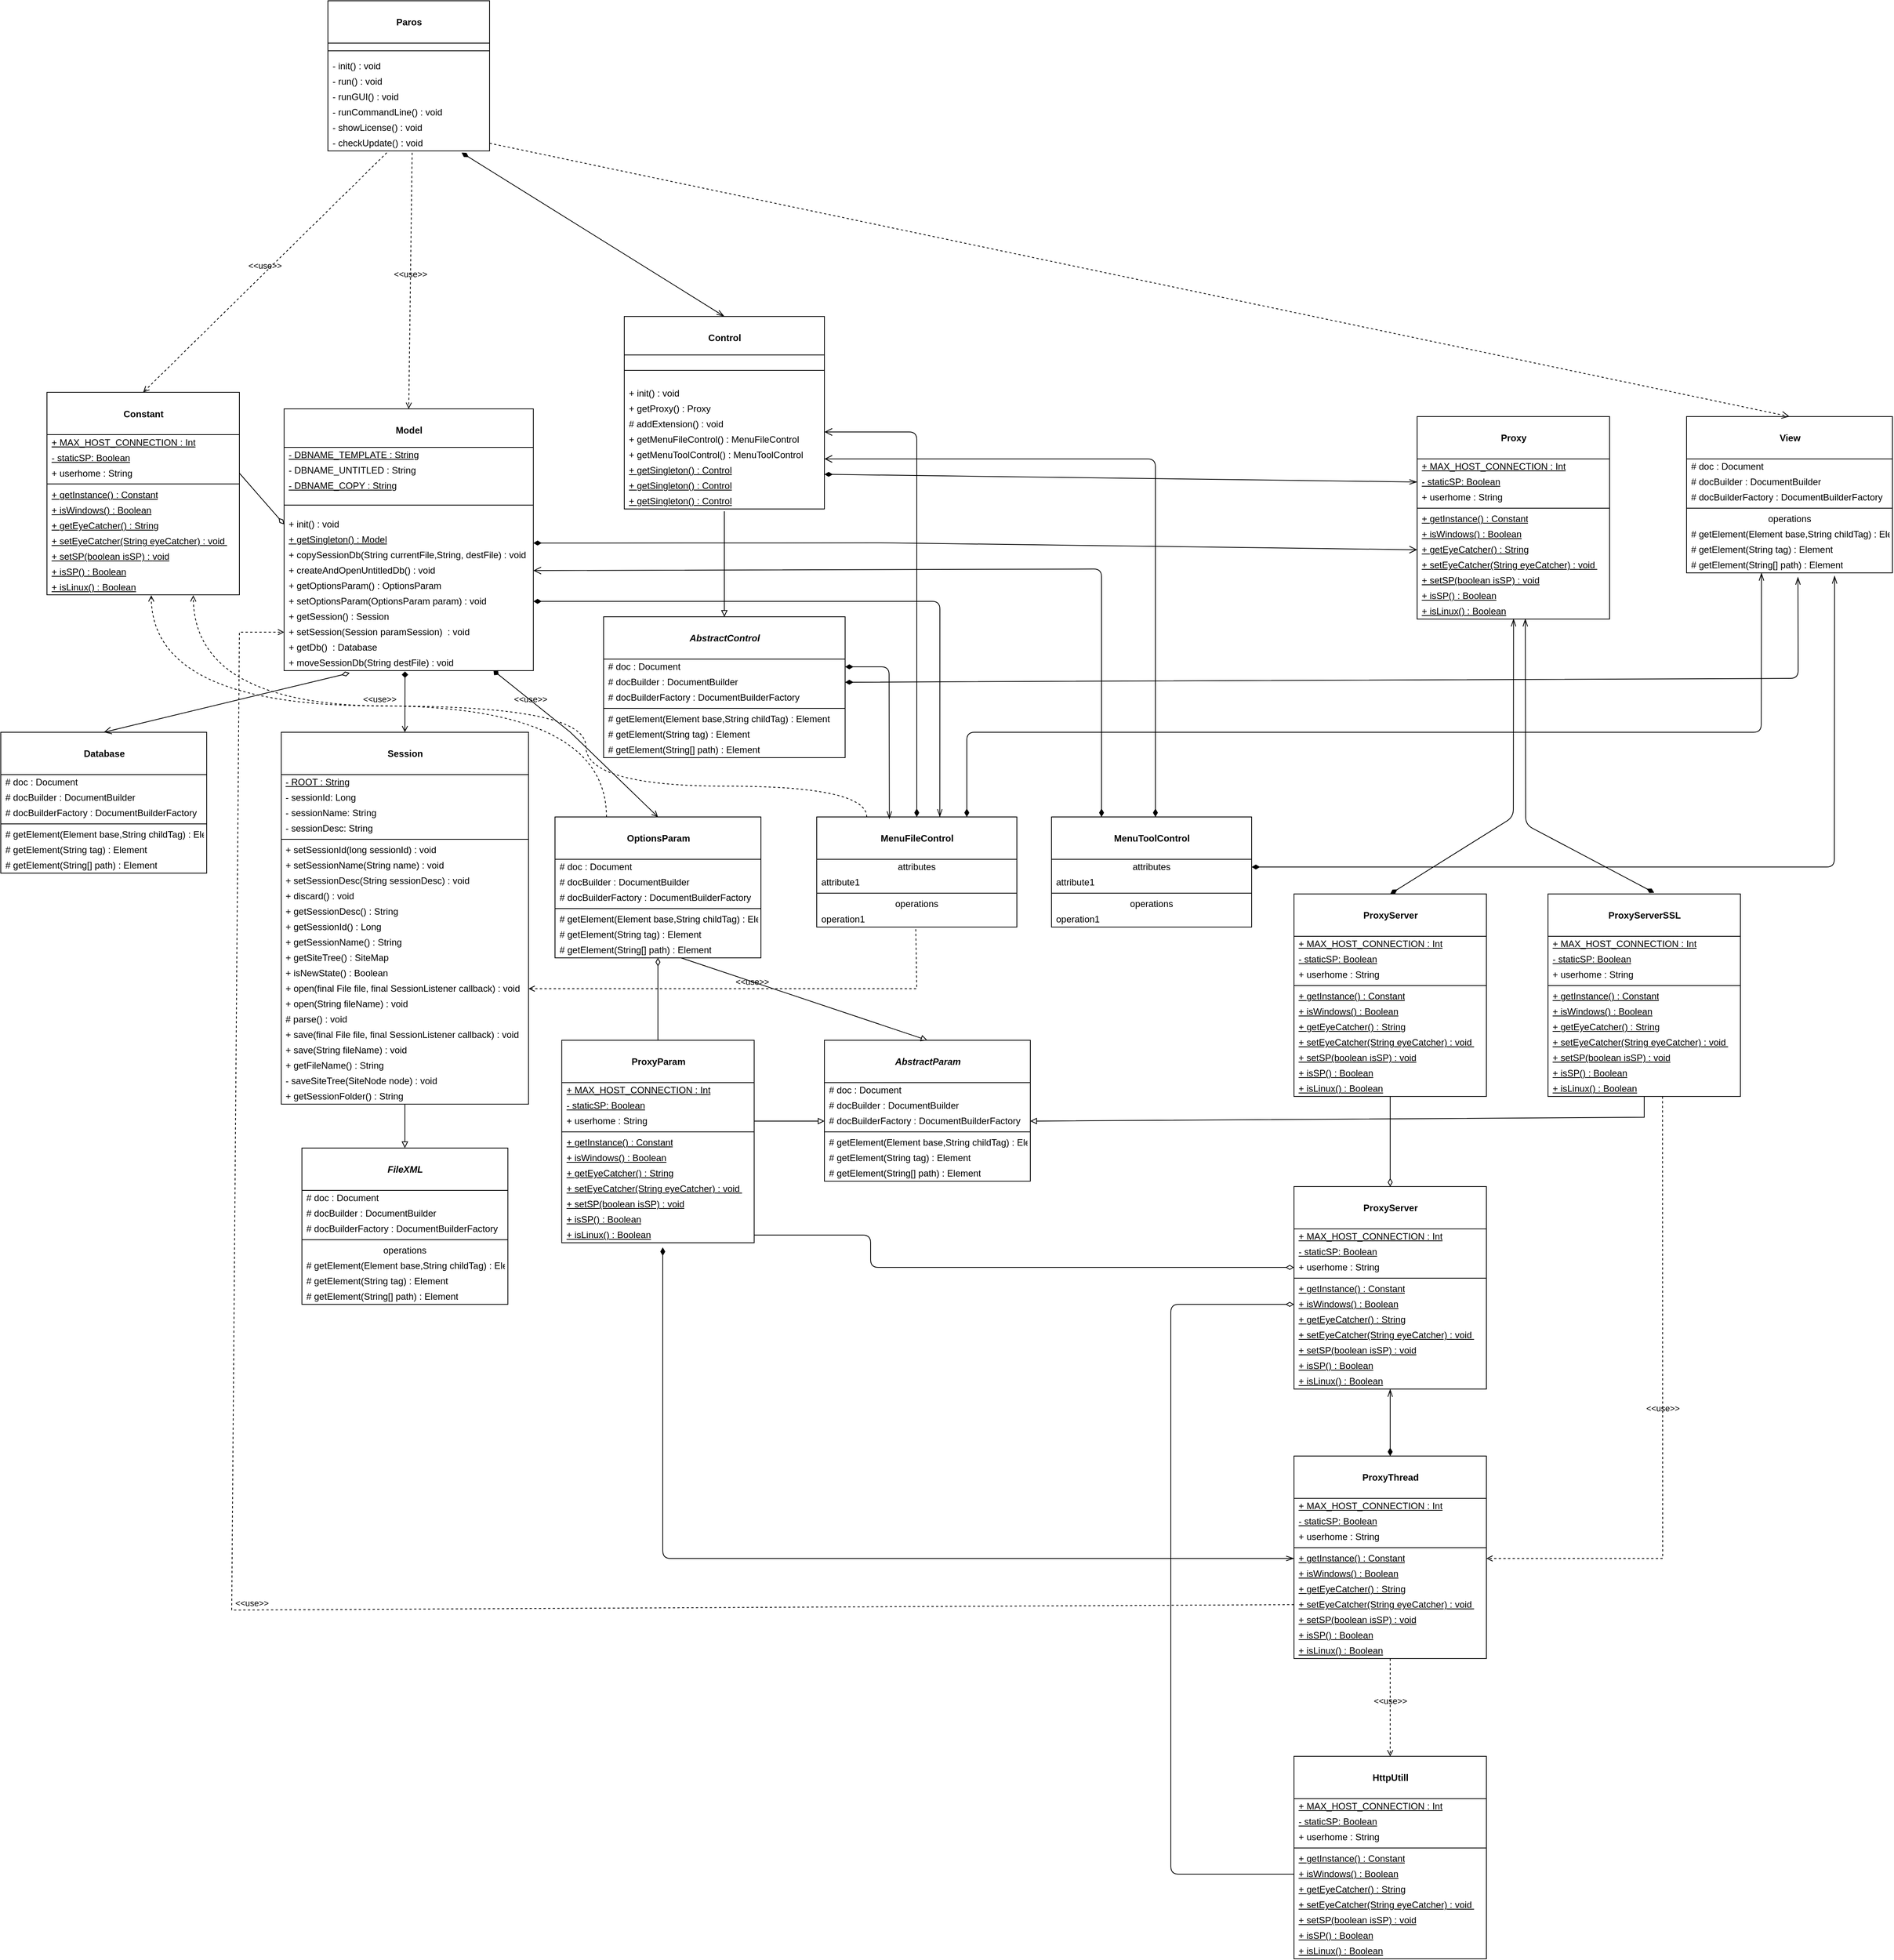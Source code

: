 <mxfile version="15.2.9" type="github">
  <diagram id="X_W6TGiwsRrNaloFk6JN" name="Page-1">
    <mxGraphModel dx="1663" dy="1554" grid="1" gridSize="10" guides="1" tooltips="1" connect="1" arrows="1" fold="1" page="1" pageScale="1" pageWidth="850" pageHeight="1100" math="0" shadow="0">
      <root>
        <mxCell id="0" />
        <mxCell id="1" parent="0" />
        <mxCell id="o_ZEjyR7fAlV7eXYk-cl-1" value="&lt;b&gt;&lt;br&gt;Paros&lt;/b&gt;" style="swimlane;fontStyle=0;align=center;verticalAlign=top;childLayout=stackLayout;horizontal=1;startSize=55;horizontalStack=0;resizeParent=1;resizeParentMax=0;resizeLast=0;collapsible=0;marginBottom=0;html=1;" parent="1" vertex="1">
          <mxGeometry x="-275.01" y="-1030" width="210" height="195" as="geometry" />
        </mxCell>
        <mxCell id="o_ZEjyR7fAlV7eXYk-cl-6" value="" style="line;strokeWidth=1;fillColor=none;align=left;verticalAlign=middle;spacingTop=-1;spacingLeft=3;spacingRight=3;rotatable=0;labelPosition=right;points=[];portConstraint=eastwest;" parent="o_ZEjyR7fAlV7eXYk-cl-1" vertex="1">
          <mxGeometry y="55" width="210" height="20" as="geometry" />
        </mxCell>
        <mxCell id="o_ZEjyR7fAlV7eXYk-cl-8" value="- init() : void" style="text;html=1;strokeColor=none;fillColor=none;align=left;verticalAlign=middle;spacingLeft=4;spacingRight=4;overflow=hidden;rotatable=0;points=[[0,0.5],[1,0.5]];portConstraint=eastwest;" parent="o_ZEjyR7fAlV7eXYk-cl-1" vertex="1">
          <mxGeometry y="75" width="210" height="20" as="geometry" />
        </mxCell>
        <mxCell id="o_ZEjyR7fAlV7eXYk-cl-15" value="- run() : void" style="text;html=1;strokeColor=none;fillColor=none;align=left;verticalAlign=middle;spacingLeft=4;spacingRight=4;overflow=hidden;rotatable=0;points=[[0,0.5],[1,0.5]];portConstraint=eastwest;" parent="o_ZEjyR7fAlV7eXYk-cl-1" vertex="1">
          <mxGeometry y="95" width="210" height="20" as="geometry" />
        </mxCell>
        <mxCell id="o_ZEjyR7fAlV7eXYk-cl-16" value="- runGUI() : void" style="text;html=1;strokeColor=none;fillColor=none;align=left;verticalAlign=middle;spacingLeft=4;spacingRight=4;overflow=hidden;rotatable=0;points=[[0,0.5],[1,0.5]];portConstraint=eastwest;" parent="o_ZEjyR7fAlV7eXYk-cl-1" vertex="1">
          <mxGeometry y="115" width="210" height="20" as="geometry" />
        </mxCell>
        <mxCell id="o_ZEjyR7fAlV7eXYk-cl-17" value="- runCommandLine() : void" style="text;html=1;strokeColor=none;fillColor=none;align=left;verticalAlign=middle;spacingLeft=4;spacingRight=4;overflow=hidden;rotatable=0;points=[[0,0.5],[1,0.5]];portConstraint=eastwest;" parent="o_ZEjyR7fAlV7eXYk-cl-1" vertex="1">
          <mxGeometry y="135" width="210" height="20" as="geometry" />
        </mxCell>
        <mxCell id="o_ZEjyR7fAlV7eXYk-cl-87" value="- showLicense() : void&amp;nbsp;" style="text;html=1;strokeColor=none;fillColor=none;align=left;verticalAlign=middle;spacingLeft=4;spacingRight=4;overflow=hidden;rotatable=0;points=[[0,0.5],[1,0.5]];portConstraint=eastwest;" parent="o_ZEjyR7fAlV7eXYk-cl-1" vertex="1">
          <mxGeometry y="155" width="210" height="20" as="geometry" />
        </mxCell>
        <mxCell id="o_ZEjyR7fAlV7eXYk-cl-88" value="- checkUpdate() : void" style="text;html=1;strokeColor=none;fillColor=none;align=left;verticalAlign=middle;spacingLeft=4;spacingRight=4;overflow=hidden;rotatable=0;points=[[0,0.5],[1,0.5]];portConstraint=eastwest;" parent="o_ZEjyR7fAlV7eXYk-cl-1" vertex="1">
          <mxGeometry y="175" width="210" height="20" as="geometry" />
        </mxCell>
        <mxCell id="o_ZEjyR7fAlV7eXYk-cl-29" value="&lt;br&gt;&lt;b&gt;Constant&lt;/b&gt;" style="swimlane;fontStyle=0;align=center;verticalAlign=top;childLayout=stackLayout;horizontal=1;startSize=55;horizontalStack=0;resizeParent=1;resizeParentMax=0;resizeLast=0;collapsible=0;marginBottom=0;html=1;" parent="1" vertex="1">
          <mxGeometry x="-640" y="-521.5" width="250" height="263" as="geometry" />
        </mxCell>
        <mxCell id="o_ZEjyR7fAlV7eXYk-cl-90" value="&lt;u&gt;+ MAX_HOST_CONNECTION : Int&lt;/u&gt;" style="text;html=1;strokeColor=none;fillColor=none;align=left;verticalAlign=middle;spacingLeft=4;spacingRight=4;overflow=hidden;rotatable=0;points=[[0,0.5],[1,0.5]];portConstraint=eastwest;" parent="o_ZEjyR7fAlV7eXYk-cl-29" vertex="1">
          <mxGeometry y="55" width="250" height="20" as="geometry" />
        </mxCell>
        <mxCell id="o_ZEjyR7fAlV7eXYk-cl-89" value="&lt;u&gt;- staticSP: Boolean&lt;/u&gt;" style="text;html=1;strokeColor=none;fillColor=none;align=left;verticalAlign=middle;spacingLeft=4;spacingRight=4;overflow=hidden;rotatable=0;points=[[0,0.5],[1,0.5]];portConstraint=eastwest;" parent="o_ZEjyR7fAlV7eXYk-cl-29" vertex="1">
          <mxGeometry y="75" width="250" height="20" as="geometry" />
        </mxCell>
        <mxCell id="o_ZEjyR7fAlV7eXYk-cl-86" value="+ userhome : String" style="text;html=1;strokeColor=none;fillColor=none;align=left;verticalAlign=middle;spacingLeft=4;spacingRight=4;overflow=hidden;rotatable=0;points=[[0,0.5],[1,0.5]];portConstraint=eastwest;" parent="o_ZEjyR7fAlV7eXYk-cl-29" vertex="1">
          <mxGeometry y="95" width="250" height="20" as="geometry" />
        </mxCell>
        <mxCell id="o_ZEjyR7fAlV7eXYk-cl-34" value="" style="line;strokeWidth=1;fillColor=none;align=left;verticalAlign=middle;spacingTop=-1;spacingLeft=3;spacingRight=3;rotatable=0;labelPosition=right;points=[];portConstraint=eastwest;" parent="o_ZEjyR7fAlV7eXYk-cl-29" vertex="1">
          <mxGeometry y="115" width="250" height="8" as="geometry" />
        </mxCell>
        <mxCell id="o_ZEjyR7fAlV7eXYk-cl-36" value="&lt;u&gt;+ getInstance() : Constant&lt;/u&gt;" style="text;html=1;strokeColor=none;fillColor=none;align=left;verticalAlign=middle;spacingLeft=4;spacingRight=4;overflow=hidden;rotatable=0;points=[[0,0.5],[1,0.5]];portConstraint=eastwest;" parent="o_ZEjyR7fAlV7eXYk-cl-29" vertex="1">
          <mxGeometry y="123" width="250" height="20" as="geometry" />
        </mxCell>
        <mxCell id="o_ZEjyR7fAlV7eXYk-cl-49" value="&lt;u&gt;+ isWindows() : Boolean&lt;/u&gt;" style="text;html=1;strokeColor=none;fillColor=none;align=left;verticalAlign=middle;spacingLeft=4;spacingRight=4;overflow=hidden;rotatable=0;points=[[0,0.5],[1,0.5]];portConstraint=eastwest;" parent="o_ZEjyR7fAlV7eXYk-cl-29" vertex="1">
          <mxGeometry y="143" width="250" height="20" as="geometry" />
        </mxCell>
        <mxCell id="o_ZEjyR7fAlV7eXYk-cl-91" value="&lt;u&gt;+ getEyeCatcher() : String&lt;/u&gt;" style="text;html=1;strokeColor=none;fillColor=none;align=left;verticalAlign=middle;spacingLeft=4;spacingRight=4;overflow=hidden;rotatable=0;points=[[0,0.5],[1,0.5]];portConstraint=eastwest;" parent="o_ZEjyR7fAlV7eXYk-cl-29" vertex="1">
          <mxGeometry y="163" width="250" height="20" as="geometry" />
        </mxCell>
        <mxCell id="o_ZEjyR7fAlV7eXYk-cl-92" value="&lt;u&gt;+ setEyeCatcher(String eyeCatcher) :&amp;nbsp;&lt;/u&gt;&lt;u&gt;void&amp;nbsp;&lt;/u&gt;" style="text;html=1;strokeColor=none;fillColor=none;align=left;verticalAlign=middle;spacingLeft=4;spacingRight=4;overflow=hidden;rotatable=0;points=[[0,0.5],[1,0.5]];portConstraint=eastwest;" parent="o_ZEjyR7fAlV7eXYk-cl-29" vertex="1">
          <mxGeometry y="183" width="250" height="20" as="geometry" />
        </mxCell>
        <mxCell id="o_ZEjyR7fAlV7eXYk-cl-93" value="&lt;u&gt;+ setSP(boolean isSP) :&amp;nbsp;&lt;/u&gt;&lt;u&gt;void&lt;/u&gt;" style="text;html=1;strokeColor=none;fillColor=none;align=left;verticalAlign=middle;spacingLeft=4;spacingRight=4;overflow=hidden;rotatable=0;points=[[0,0.5],[1,0.5]];portConstraint=eastwest;" parent="o_ZEjyR7fAlV7eXYk-cl-29" vertex="1">
          <mxGeometry y="203" width="250" height="20" as="geometry" />
        </mxCell>
        <mxCell id="o_ZEjyR7fAlV7eXYk-cl-94" value="&lt;u&gt;+ isSP() : Boolean&lt;/u&gt;" style="text;html=1;strokeColor=none;fillColor=none;align=left;verticalAlign=middle;spacingLeft=4;spacingRight=4;overflow=hidden;rotatable=0;points=[[0,0.5],[1,0.5]];portConstraint=eastwest;" parent="o_ZEjyR7fAlV7eXYk-cl-29" vertex="1">
          <mxGeometry y="223" width="250" height="20" as="geometry" />
        </mxCell>
        <mxCell id="o_ZEjyR7fAlV7eXYk-cl-95" value="&lt;u&gt;+ isLinux() : Boolean&lt;/u&gt;" style="text;html=1;strokeColor=none;fillColor=none;align=left;verticalAlign=middle;spacingLeft=4;spacingRight=4;overflow=hidden;rotatable=0;points=[[0,0.5],[1,0.5]];portConstraint=eastwest;" parent="o_ZEjyR7fAlV7eXYk-cl-29" vertex="1">
          <mxGeometry y="243" width="250" height="20" as="geometry" />
        </mxCell>
        <mxCell id="o_ZEjyR7fAlV7eXYk-cl-37" value="&amp;lt;&amp;lt;use&amp;gt;&amp;gt;" style="endArrow=open;html=1;rounded=0;align=center;verticalAlign=bottom;dashed=1;endFill=0;labelBackgroundColor=none;exitX=0.364;exitY=1.12;exitDx=0;exitDy=0;exitPerimeter=0;entryX=0.5;entryY=0;entryDx=0;entryDy=0;" parent="1" source="o_ZEjyR7fAlV7eXYk-cl-88" target="o_ZEjyR7fAlV7eXYk-cl-29" edge="1">
          <mxGeometry relative="1" as="geometry">
            <mxPoint x="-190" y="-600" as="sourcePoint" />
            <mxPoint x="-100" y="-600" as="targetPoint" />
          </mxGeometry>
        </mxCell>
        <mxCell id="o_ZEjyR7fAlV7eXYk-cl-39" value="&lt;br&gt;&lt;b&gt;Model&lt;/b&gt;" style="swimlane;fontStyle=0;align=center;verticalAlign=top;childLayout=stackLayout;horizontal=1;startSize=50;horizontalStack=0;resizeParent=1;resizeParentMax=0;resizeLast=0;collapsible=0;marginBottom=0;html=1;" parent="1" vertex="1">
          <mxGeometry x="-331.88" y="-500" width="323.75" height="340" as="geometry" />
        </mxCell>
        <mxCell id="o_ZEjyR7fAlV7eXYk-cl-98" value="&lt;u&gt;- DBNAME_TEMPLATE : String&lt;/u&gt;" style="text;html=1;strokeColor=none;fillColor=none;align=left;verticalAlign=middle;spacingLeft=4;spacingRight=4;overflow=hidden;rotatable=0;points=[[0,0.5],[1,0.5]];portConstraint=eastwest;" parent="o_ZEjyR7fAlV7eXYk-cl-39" vertex="1">
          <mxGeometry y="50" width="323.75" height="20" as="geometry" />
        </mxCell>
        <mxCell id="o_ZEjyR7fAlV7eXYk-cl-97" value="- DBNAME_UNTITLED : String" style="text;html=1;strokeColor=none;fillColor=none;align=left;verticalAlign=middle;spacingLeft=4;spacingRight=4;overflow=hidden;rotatable=0;points=[[0,0.5],[1,0.5]];portConstraint=eastwest;" parent="o_ZEjyR7fAlV7eXYk-cl-39" vertex="1">
          <mxGeometry y="70" width="323.75" height="20" as="geometry" />
        </mxCell>
        <mxCell id="o_ZEjyR7fAlV7eXYk-cl-99" value="&lt;u&gt;- DBNAME_COPY : String&lt;/u&gt;" style="text;html=1;strokeColor=none;fillColor=none;align=left;verticalAlign=middle;spacingLeft=4;spacingRight=4;overflow=hidden;rotatable=0;points=[[0,0.5],[1,0.5]];portConstraint=eastwest;" parent="o_ZEjyR7fAlV7eXYk-cl-39" vertex="1">
          <mxGeometry y="90" width="323.75" height="20" as="geometry" />
        </mxCell>
        <mxCell id="o_ZEjyR7fAlV7eXYk-cl-44" value="" style="line;strokeWidth=1;fillColor=none;align=left;verticalAlign=middle;spacingTop=-1;spacingLeft=3;spacingRight=3;rotatable=0;labelPosition=right;points=[];portConstraint=eastwest;" parent="o_ZEjyR7fAlV7eXYk-cl-39" vertex="1">
          <mxGeometry y="110" width="323.75" height="30" as="geometry" />
        </mxCell>
        <mxCell id="o_ZEjyR7fAlV7eXYk-cl-46" value="+ init() :&amp;nbsp;void" style="text;html=1;strokeColor=none;fillColor=none;align=left;verticalAlign=middle;spacingLeft=4;spacingRight=4;overflow=hidden;rotatable=0;points=[[0,0.5],[1,0.5]];portConstraint=eastwest;" parent="o_ZEjyR7fAlV7eXYk-cl-39" vertex="1">
          <mxGeometry y="140" width="323.75" height="20" as="geometry" />
        </mxCell>
        <mxCell id="o_ZEjyR7fAlV7eXYk-cl-50" value="&lt;u&gt;+ getSingleton() : Model&lt;/u&gt;" style="text;html=1;strokeColor=none;fillColor=none;align=left;verticalAlign=middle;spacingLeft=4;spacingRight=4;overflow=hidden;rotatable=0;points=[[0,0.5],[1,0.5]];portConstraint=eastwest;" parent="o_ZEjyR7fAlV7eXYk-cl-39" vertex="1">
          <mxGeometry y="160" width="323.75" height="20" as="geometry" />
        </mxCell>
        <mxCell id="o_ZEjyR7fAlV7eXYk-cl-51" value="+ copySessionDb(String currentFile,String, destFile) : void" style="text;html=1;strokeColor=none;fillColor=none;align=left;verticalAlign=middle;spacingLeft=4;spacingRight=4;overflow=hidden;rotatable=0;points=[[0,0.5],[1,0.5]];portConstraint=eastwest;" parent="o_ZEjyR7fAlV7eXYk-cl-39" vertex="1">
          <mxGeometry y="180" width="323.75" height="20" as="geometry" />
        </mxCell>
        <mxCell id="o_ZEjyR7fAlV7eXYk-cl-54" value="+ createAndOpenUntitledDb() : void&amp;nbsp;" style="text;html=1;strokeColor=none;fillColor=none;align=left;verticalAlign=middle;spacingLeft=4;spacingRight=4;overflow=hidden;rotatable=0;points=[[0,0.5],[1,0.5]];portConstraint=eastwest;" parent="o_ZEjyR7fAlV7eXYk-cl-39" vertex="1">
          <mxGeometry y="200" width="323.75" height="20" as="geometry" />
        </mxCell>
        <mxCell id="o_ZEjyR7fAlV7eXYk-cl-100" value="+ getOptionsParam() : OptionsParam" style="text;html=1;strokeColor=none;fillColor=none;align=left;verticalAlign=middle;spacingLeft=4;spacingRight=4;overflow=hidden;rotatable=0;points=[[0,0.5],[1,0.5]];portConstraint=eastwest;" parent="o_ZEjyR7fAlV7eXYk-cl-39" vertex="1">
          <mxGeometry y="220" width="323.75" height="20" as="geometry" />
        </mxCell>
        <mxCell id="o_ZEjyR7fAlV7eXYk-cl-101" value="+ setOptionsParam(OptionsParam param) : void&amp;nbsp;" style="text;html=1;strokeColor=none;fillColor=none;align=left;verticalAlign=middle;spacingLeft=4;spacingRight=4;overflow=hidden;rotatable=0;points=[[0,0.5],[1,0.5]];portConstraint=eastwest;" parent="o_ZEjyR7fAlV7eXYk-cl-39" vertex="1">
          <mxGeometry y="240" width="323.75" height="20" as="geometry" />
        </mxCell>
        <mxCell id="o_ZEjyR7fAlV7eXYk-cl-103" value="+ getSession() : Session" style="text;html=1;strokeColor=none;fillColor=none;align=left;verticalAlign=middle;spacingLeft=4;spacingRight=4;overflow=hidden;rotatable=0;points=[[0,0.5],[1,0.5]];portConstraint=eastwest;" parent="o_ZEjyR7fAlV7eXYk-cl-39" vertex="1">
          <mxGeometry y="260" width="323.75" height="20" as="geometry" />
        </mxCell>
        <mxCell id="o_ZEjyR7fAlV7eXYk-cl-104" value="+ setSession(Session paramSession)&amp;nbsp; : void" style="text;html=1;strokeColor=none;fillColor=none;align=left;verticalAlign=middle;spacingLeft=4;spacingRight=4;overflow=hidden;rotatable=0;points=[[0,0.5],[1,0.5]];portConstraint=eastwest;" parent="o_ZEjyR7fAlV7eXYk-cl-39" vertex="1">
          <mxGeometry y="280" width="323.75" height="20" as="geometry" />
        </mxCell>
        <mxCell id="o_ZEjyR7fAlV7eXYk-cl-105" value="+ getDb()&amp;nbsp; : Database" style="text;html=1;strokeColor=none;fillColor=none;align=left;verticalAlign=middle;spacingLeft=4;spacingRight=4;overflow=hidden;rotatable=0;points=[[0,0.5],[1,0.5]];portConstraint=eastwest;" parent="o_ZEjyR7fAlV7eXYk-cl-39" vertex="1">
          <mxGeometry y="300" width="323.75" height="20" as="geometry" />
        </mxCell>
        <mxCell id="o_ZEjyR7fAlV7eXYk-cl-106" value="+ moveSessionDb(String destFile) : void" style="text;html=1;strokeColor=none;fillColor=none;align=left;verticalAlign=middle;spacingLeft=4;spacingRight=4;overflow=hidden;rotatable=0;points=[[0,0.5],[1,0.5]];portConstraint=eastwest;" parent="o_ZEjyR7fAlV7eXYk-cl-39" vertex="1">
          <mxGeometry y="320" width="323.75" height="20" as="geometry" />
        </mxCell>
        <mxCell id="o_ZEjyR7fAlV7eXYk-cl-48" value="&amp;lt;&amp;lt;use&amp;gt;&amp;gt;" style="endArrow=open;html=1;rounded=0;align=center;verticalAlign=bottom;dashed=1;endFill=0;labelBackgroundColor=none;entryX=0.5;entryY=0;entryDx=0;entryDy=0;exitX=0.521;exitY=1.118;exitDx=0;exitDy=0;elbow=vertical;exitPerimeter=0;" parent="1" source="o_ZEjyR7fAlV7eXYk-cl-88" target="o_ZEjyR7fAlV7eXYk-cl-39" edge="1">
          <mxGeometry relative="1" as="geometry">
            <mxPoint x="-70" y="-710" as="sourcePoint" />
            <mxPoint x="160" y="-710" as="targetPoint" />
          </mxGeometry>
        </mxCell>
        <mxCell id="o_ZEjyR7fAlV7eXYk-cl-96" style="edgeStyle=none;rounded=0;orthogonalLoop=1;jettySize=auto;html=1;exitX=0.5;exitY=1;exitDx=0;exitDy=0;entryX=0.5;entryY=0;entryDx=0;entryDy=0;startArrow=none;startFill=0;endArrow=block;endFill=0;" parent="1" source="o_ZEjyR7fAlV7eXYk-cl-56" target="o_ZEjyR7fAlV7eXYk-cl-67" edge="1">
          <mxGeometry relative="1" as="geometry" />
        </mxCell>
        <mxCell id="o_ZEjyR7fAlV7eXYk-cl-56" value="&lt;br&gt;&lt;b&gt;Session&lt;/b&gt;&lt;br&gt;" style="swimlane;fontStyle=0;align=center;verticalAlign=top;childLayout=stackLayout;horizontal=1;startSize=55;horizontalStack=0;resizeParent=1;resizeParentMax=0;resizeLast=0;collapsible=0;marginBottom=0;html=1;" parent="1" vertex="1">
          <mxGeometry x="-335.63" y="-80" width="321.25" height="483" as="geometry" />
        </mxCell>
        <mxCell id="o_ZEjyR7fAlV7eXYk-cl-58" value="&lt;u&gt;- ROOT : String&lt;/u&gt;" style="text;html=1;strokeColor=none;fillColor=none;align=left;verticalAlign=middle;spacingLeft=4;spacingRight=4;overflow=hidden;rotatable=0;points=[[0,0.5],[1,0.5]];portConstraint=eastwest;" parent="o_ZEjyR7fAlV7eXYk-cl-56" vertex="1">
          <mxGeometry y="55" width="321.25" height="20" as="geometry" />
        </mxCell>
        <mxCell id="o_ZEjyR7fAlV7eXYk-cl-108" value="- sessionId: Long" style="text;html=1;strokeColor=none;fillColor=none;align=left;verticalAlign=middle;spacingLeft=4;spacingRight=4;overflow=hidden;rotatable=0;points=[[0,0.5],[1,0.5]];portConstraint=eastwest;" parent="o_ZEjyR7fAlV7eXYk-cl-56" vertex="1">
          <mxGeometry y="75" width="321.25" height="20" as="geometry" />
        </mxCell>
        <mxCell id="o_ZEjyR7fAlV7eXYk-cl-109" value="- sessionName: String" style="text;html=1;strokeColor=none;fillColor=none;align=left;verticalAlign=middle;spacingLeft=4;spacingRight=4;overflow=hidden;rotatable=0;points=[[0,0.5],[1,0.5]];portConstraint=eastwest;" parent="o_ZEjyR7fAlV7eXYk-cl-56" vertex="1">
          <mxGeometry y="95" width="321.25" height="20" as="geometry" />
        </mxCell>
        <mxCell id="o_ZEjyR7fAlV7eXYk-cl-110" value="- sessionDesc: String" style="text;html=1;strokeColor=none;fillColor=none;align=left;verticalAlign=middle;spacingLeft=4;spacingRight=4;overflow=hidden;rotatable=0;points=[[0,0.5],[1,0.5]];portConstraint=eastwest;" parent="o_ZEjyR7fAlV7eXYk-cl-56" vertex="1">
          <mxGeometry y="115" width="321.25" height="20" as="geometry" />
        </mxCell>
        <mxCell id="o_ZEjyR7fAlV7eXYk-cl-61" value="" style="line;strokeWidth=1;fillColor=none;align=left;verticalAlign=middle;spacingTop=-1;spacingLeft=3;spacingRight=3;rotatable=0;labelPosition=right;points=[];portConstraint=eastwest;" parent="o_ZEjyR7fAlV7eXYk-cl-56" vertex="1">
          <mxGeometry y="135" width="321.25" height="8" as="geometry" />
        </mxCell>
        <mxCell id="o_ZEjyR7fAlV7eXYk-cl-63" value="+ setSessionId(long sessionId) : void" style="text;html=1;strokeColor=none;fillColor=none;align=left;verticalAlign=middle;spacingLeft=4;spacingRight=4;overflow=hidden;rotatable=0;points=[[0,0.5],[1,0.5]];portConstraint=eastwest;" parent="o_ZEjyR7fAlV7eXYk-cl-56" vertex="1">
          <mxGeometry y="143" width="321.25" height="20" as="geometry" />
        </mxCell>
        <mxCell id="o_ZEjyR7fAlV7eXYk-cl-111" value="+ setSessionName(String name) : void" style="text;html=1;strokeColor=none;fillColor=none;align=left;verticalAlign=middle;spacingLeft=4;spacingRight=4;overflow=hidden;rotatable=0;points=[[0,0.5],[1,0.5]];portConstraint=eastwest;" parent="o_ZEjyR7fAlV7eXYk-cl-56" vertex="1">
          <mxGeometry y="163" width="321.25" height="20" as="geometry" />
        </mxCell>
        <mxCell id="o_ZEjyR7fAlV7eXYk-cl-112" value="+ setSessionDesc(String sessionDesc) : void&amp;nbsp;" style="text;html=1;strokeColor=none;fillColor=none;align=left;verticalAlign=middle;spacingLeft=4;spacingRight=4;overflow=hidden;rotatable=0;points=[[0,0.5],[1,0.5]];portConstraint=eastwest;" parent="o_ZEjyR7fAlV7eXYk-cl-56" vertex="1">
          <mxGeometry y="183" width="321.25" height="20" as="geometry" />
        </mxCell>
        <mxCell id="o_ZEjyR7fAlV7eXYk-cl-113" value="+ discard() : void&amp;nbsp;" style="text;html=1;strokeColor=none;fillColor=none;align=left;verticalAlign=middle;spacingLeft=4;spacingRight=4;overflow=hidden;rotatable=0;points=[[0,0.5],[1,0.5]];portConstraint=eastwest;" parent="o_ZEjyR7fAlV7eXYk-cl-56" vertex="1">
          <mxGeometry y="203" width="321.25" height="20" as="geometry" />
        </mxCell>
        <mxCell id="o_ZEjyR7fAlV7eXYk-cl-115" value="+ getSessionDesc() : String" style="text;html=1;strokeColor=none;fillColor=none;align=left;verticalAlign=middle;spacingLeft=4;spacingRight=4;overflow=hidden;rotatable=0;points=[[0,0.5],[1,0.5]];portConstraint=eastwest;" parent="o_ZEjyR7fAlV7eXYk-cl-56" vertex="1">
          <mxGeometry y="223" width="321.25" height="20" as="geometry" />
        </mxCell>
        <mxCell id="o_ZEjyR7fAlV7eXYk-cl-116" value="+ getSessionId() : Long" style="text;html=1;strokeColor=none;fillColor=none;align=left;verticalAlign=middle;spacingLeft=4;spacingRight=4;overflow=hidden;rotatable=0;points=[[0,0.5],[1,0.5]];portConstraint=eastwest;" parent="o_ZEjyR7fAlV7eXYk-cl-56" vertex="1">
          <mxGeometry y="243" width="321.25" height="20" as="geometry" />
        </mxCell>
        <mxCell id="o_ZEjyR7fAlV7eXYk-cl-117" value="+ getSessionName() : String" style="text;html=1;strokeColor=none;fillColor=none;align=left;verticalAlign=middle;spacingLeft=4;spacingRight=4;overflow=hidden;rotatable=0;points=[[0,0.5],[1,0.5]];portConstraint=eastwest;" parent="o_ZEjyR7fAlV7eXYk-cl-56" vertex="1">
          <mxGeometry y="263" width="321.25" height="20" as="geometry" />
        </mxCell>
        <mxCell id="o_ZEjyR7fAlV7eXYk-cl-118" value="+ getSiteTree() : SiteMap" style="text;html=1;strokeColor=none;fillColor=none;align=left;verticalAlign=middle;spacingLeft=4;spacingRight=4;overflow=hidden;rotatable=0;points=[[0,0.5],[1,0.5]];portConstraint=eastwest;" parent="o_ZEjyR7fAlV7eXYk-cl-56" vertex="1">
          <mxGeometry y="283" width="321.25" height="20" as="geometry" />
        </mxCell>
        <mxCell id="o_ZEjyR7fAlV7eXYk-cl-119" value="+ isNewState() : Boolean" style="text;html=1;strokeColor=none;fillColor=none;align=left;verticalAlign=middle;spacingLeft=4;spacingRight=4;overflow=hidden;rotatable=0;points=[[0,0.5],[1,0.5]];portConstraint=eastwest;" parent="o_ZEjyR7fAlV7eXYk-cl-56" vertex="1">
          <mxGeometry y="303" width="321.25" height="20" as="geometry" />
        </mxCell>
        <mxCell id="o_ZEjyR7fAlV7eXYk-cl-120" value="+ open(final File file, final SessionListener callback) : void" style="text;html=1;strokeColor=none;fillColor=none;align=left;verticalAlign=middle;spacingLeft=4;spacingRight=4;overflow=hidden;rotatable=0;points=[[0,0.5],[1,0.5]];portConstraint=eastwest;" parent="o_ZEjyR7fAlV7eXYk-cl-56" vertex="1">
          <mxGeometry y="323" width="321.25" height="20" as="geometry" />
        </mxCell>
        <mxCell id="o_ZEjyR7fAlV7eXYk-cl-121" value="+ open(String fileName) : void" style="text;html=1;strokeColor=none;fillColor=none;align=left;verticalAlign=middle;spacingLeft=4;spacingRight=4;overflow=hidden;rotatable=0;points=[[0,0.5],[1,0.5]];portConstraint=eastwest;" parent="o_ZEjyR7fAlV7eXYk-cl-56" vertex="1">
          <mxGeometry y="343" width="321.25" height="20" as="geometry" />
        </mxCell>
        <mxCell id="o_ZEjyR7fAlV7eXYk-cl-122" value="# parse() : void" style="text;html=1;strokeColor=none;fillColor=none;align=left;verticalAlign=middle;spacingLeft=4;spacingRight=4;overflow=hidden;rotatable=0;points=[[0,0.5],[1,0.5]];portConstraint=eastwest;" parent="o_ZEjyR7fAlV7eXYk-cl-56" vertex="1">
          <mxGeometry y="363" width="321.25" height="20" as="geometry" />
        </mxCell>
        <mxCell id="o_ZEjyR7fAlV7eXYk-cl-123" value="+ save(final File file, final SessionListener callback) : void" style="text;html=1;strokeColor=none;fillColor=none;align=left;verticalAlign=middle;spacingLeft=4;spacingRight=4;overflow=hidden;rotatable=0;points=[[0,0.5],[1,0.5]];portConstraint=eastwest;" parent="o_ZEjyR7fAlV7eXYk-cl-56" vertex="1">
          <mxGeometry y="383" width="321.25" height="20" as="geometry" />
        </mxCell>
        <mxCell id="o_ZEjyR7fAlV7eXYk-cl-124" value="+ save(String fileName) : void" style="text;html=1;strokeColor=none;fillColor=none;align=left;verticalAlign=middle;spacingLeft=4;spacingRight=4;overflow=hidden;rotatable=0;points=[[0,0.5],[1,0.5]];portConstraint=eastwest;" parent="o_ZEjyR7fAlV7eXYk-cl-56" vertex="1">
          <mxGeometry y="403" width="321.25" height="20" as="geometry" />
        </mxCell>
        <mxCell id="o_ZEjyR7fAlV7eXYk-cl-125" value="+ getFileName() : String" style="text;html=1;strokeColor=none;fillColor=none;align=left;verticalAlign=middle;spacingLeft=4;spacingRight=4;overflow=hidden;rotatable=0;points=[[0,0.5],[1,0.5]];portConstraint=eastwest;" parent="o_ZEjyR7fAlV7eXYk-cl-56" vertex="1">
          <mxGeometry y="423" width="321.25" height="20" as="geometry" />
        </mxCell>
        <mxCell id="o_ZEjyR7fAlV7eXYk-cl-126" value="- saveSiteTree(SiteNode node) : void" style="text;html=1;strokeColor=none;fillColor=none;align=left;verticalAlign=middle;spacingLeft=4;spacingRight=4;overflow=hidden;rotatable=0;points=[[0,0.5],[1,0.5]];portConstraint=eastwest;" parent="o_ZEjyR7fAlV7eXYk-cl-56" vertex="1">
          <mxGeometry y="443" width="321.25" height="20" as="geometry" />
        </mxCell>
        <mxCell id="o_ZEjyR7fAlV7eXYk-cl-128" value="+ getSessionFolder() : String" style="text;html=1;strokeColor=none;fillColor=none;align=left;verticalAlign=middle;spacingLeft=4;spacingRight=4;overflow=hidden;rotatable=0;points=[[0,0.5],[1,0.5]];portConstraint=eastwest;" parent="o_ZEjyR7fAlV7eXYk-cl-56" vertex="1">
          <mxGeometry y="463" width="321.25" height="20" as="geometry" />
        </mxCell>
        <mxCell id="o_ZEjyR7fAlV7eXYk-cl-66" style="rounded=0;orthogonalLoop=1;jettySize=auto;html=1;startArrow=diamond;startFill=1;endArrow=open;endFill=0;entryX=0.5;entryY=0;entryDx=0;entryDy=0;exitX=0.485;exitY=1.05;exitDx=0;exitDy=0;exitPerimeter=0;" parent="1" source="o_ZEjyR7fAlV7eXYk-cl-106" target="o_ZEjyR7fAlV7eXYk-cl-56" edge="1">
          <mxGeometry relative="1" as="geometry">
            <mxPoint x="-160" y="20" as="sourcePoint" />
            <mxPoint x="-170" y="-210" as="targetPoint" />
          </mxGeometry>
        </mxCell>
        <mxCell id="o_ZEjyR7fAlV7eXYk-cl-67" value="&lt;br&gt;&lt;b&gt;&lt;i&gt;FileXML&lt;/i&gt;&lt;/b&gt;&lt;br&gt;" style="swimlane;fontStyle=0;align=center;verticalAlign=top;childLayout=stackLayout;horizontal=1;startSize=55;horizontalStack=0;resizeParent=1;resizeParentMax=0;resizeLast=0;collapsible=0;marginBottom=0;html=1;" parent="1" vertex="1">
          <mxGeometry x="-308.76" y="460" width="267.51" height="203" as="geometry" />
        </mxCell>
        <mxCell id="o_ZEjyR7fAlV7eXYk-cl-69" value="# doc : Document" style="text;html=1;strokeColor=none;fillColor=none;align=left;verticalAlign=middle;spacingLeft=4;spacingRight=4;overflow=hidden;rotatable=0;points=[[0,0.5],[1,0.5]];portConstraint=eastwest;" parent="o_ZEjyR7fAlV7eXYk-cl-67" vertex="1">
          <mxGeometry y="55" width="267.51" height="20" as="geometry" />
        </mxCell>
        <mxCell id="tjoelAXgkZsHSCUORQ4p-1" value="# docBuilder : DocumentBuilder" style="text;html=1;strokeColor=none;fillColor=none;align=left;verticalAlign=middle;spacingLeft=4;spacingRight=4;overflow=hidden;rotatable=0;points=[[0,0.5],[1,0.5]];portConstraint=eastwest;" vertex="1" parent="o_ZEjyR7fAlV7eXYk-cl-67">
          <mxGeometry y="75" width="267.51" height="20" as="geometry" />
        </mxCell>
        <mxCell id="tjoelAXgkZsHSCUORQ4p-2" value="# docBuilderFactory : DocumentBuilderFactory" style="text;html=1;strokeColor=none;fillColor=none;align=left;verticalAlign=middle;spacingLeft=4;spacingRight=4;overflow=hidden;rotatable=0;points=[[0,0.5],[1,0.5]];portConstraint=eastwest;" vertex="1" parent="o_ZEjyR7fAlV7eXYk-cl-67">
          <mxGeometry y="95" width="267.51" height="20" as="geometry" />
        </mxCell>
        <mxCell id="o_ZEjyR7fAlV7eXYk-cl-72" value="" style="line;strokeWidth=1;fillColor=none;align=left;verticalAlign=middle;spacingTop=-1;spacingLeft=3;spacingRight=3;rotatable=0;labelPosition=right;points=[];portConstraint=eastwest;" parent="o_ZEjyR7fAlV7eXYk-cl-67" vertex="1">
          <mxGeometry y="115" width="267.51" height="8" as="geometry" />
        </mxCell>
        <mxCell id="o_ZEjyR7fAlV7eXYk-cl-73" value="operations" style="text;html=1;strokeColor=none;fillColor=none;align=center;verticalAlign=middle;spacingLeft=4;spacingRight=4;overflow=hidden;rotatable=0;points=[[0,0.5],[1,0.5]];portConstraint=eastwest;" parent="o_ZEjyR7fAlV7eXYk-cl-67" vertex="1">
          <mxGeometry y="123" width="267.51" height="20" as="geometry" />
        </mxCell>
        <mxCell id="o_ZEjyR7fAlV7eXYk-cl-74" value="# getElement(Element base,String childTag) : Element" style="text;html=1;strokeColor=none;fillColor=none;align=left;verticalAlign=middle;spacingLeft=4;spacingRight=4;overflow=hidden;rotatable=0;points=[[0,0.5],[1,0.5]];portConstraint=eastwest;" parent="o_ZEjyR7fAlV7eXYk-cl-67" vertex="1">
          <mxGeometry y="143" width="267.51" height="20" as="geometry" />
        </mxCell>
        <mxCell id="tjoelAXgkZsHSCUORQ4p-3" value="# getElement(String tag) : Element" style="text;html=1;strokeColor=none;fillColor=none;align=left;verticalAlign=middle;spacingLeft=4;spacingRight=4;overflow=hidden;rotatable=0;points=[[0,0.5],[1,0.5]];portConstraint=eastwest;" vertex="1" parent="o_ZEjyR7fAlV7eXYk-cl-67">
          <mxGeometry y="163" width="267.51" height="20" as="geometry" />
        </mxCell>
        <mxCell id="tjoelAXgkZsHSCUORQ4p-4" value="# getElement(String[] path) : Element" style="text;html=1;strokeColor=none;fillColor=none;align=left;verticalAlign=middle;spacingLeft=4;spacingRight=4;overflow=hidden;rotatable=0;points=[[0,0.5],[1,0.5]];portConstraint=eastwest;" vertex="1" parent="o_ZEjyR7fAlV7eXYk-cl-67">
          <mxGeometry y="183" width="267.51" height="20" as="geometry" />
        </mxCell>
        <mxCell id="tjoelAXgkZsHSCUORQ4p-5" value="&lt;br&gt;&lt;b&gt;Control&lt;/b&gt;&lt;br&gt;" style="swimlane;fontStyle=0;align=center;verticalAlign=top;childLayout=stackLayout;horizontal=1;startSize=50;horizontalStack=0;resizeParent=1;resizeParentMax=0;resizeLast=0;collapsible=0;marginBottom=0;html=1;" vertex="1" parent="1">
          <mxGeometry x="110" y="-620" width="260" height="250" as="geometry" />
        </mxCell>
        <mxCell id="tjoelAXgkZsHSCUORQ4p-10" value="" style="line;strokeWidth=1;fillColor=none;align=left;verticalAlign=middle;spacingTop=-1;spacingLeft=3;spacingRight=3;rotatable=0;labelPosition=right;points=[];portConstraint=eastwest;" vertex="1" parent="tjoelAXgkZsHSCUORQ4p-5">
          <mxGeometry y="50" width="260" height="40" as="geometry" />
        </mxCell>
        <mxCell id="tjoelAXgkZsHSCUORQ4p-12" value="+ init() :&amp;nbsp;void" style="text;html=1;strokeColor=none;fillColor=none;align=left;verticalAlign=middle;spacingLeft=4;spacingRight=4;overflow=hidden;rotatable=0;points=[[0,0.5],[1,0.5]];portConstraint=eastwest;" vertex="1" parent="tjoelAXgkZsHSCUORQ4p-5">
          <mxGeometry y="90" width="260" height="20" as="geometry" />
        </mxCell>
        <mxCell id="tjoelAXgkZsHSCUORQ4p-222" value="+ getProxy() :&amp;nbsp;Proxy" style="text;html=1;strokeColor=none;fillColor=none;align=left;verticalAlign=middle;spacingLeft=4;spacingRight=4;overflow=hidden;rotatable=0;points=[[0,0.5],[1,0.5]];portConstraint=eastwest;" vertex="1" parent="tjoelAXgkZsHSCUORQ4p-5">
          <mxGeometry y="110" width="260" height="20" as="geometry" />
        </mxCell>
        <mxCell id="tjoelAXgkZsHSCUORQ4p-223" value="# addExtension() :&amp;nbsp;void" style="text;html=1;strokeColor=none;fillColor=none;align=left;verticalAlign=middle;spacingLeft=4;spacingRight=4;overflow=hidden;rotatable=0;points=[[0,0.5],[1,0.5]];portConstraint=eastwest;" vertex="1" parent="tjoelAXgkZsHSCUORQ4p-5">
          <mxGeometry y="130" width="260" height="20" as="geometry" />
        </mxCell>
        <mxCell id="tjoelAXgkZsHSCUORQ4p-224" value="+ get&lt;span style=&quot;text-align: center&quot;&gt;MenuFileControl&lt;/span&gt;() :&amp;nbsp;&lt;span style=&quot;text-align: center&quot;&gt;MenuFileControl&lt;/span&gt;" style="text;html=1;strokeColor=none;fillColor=none;align=left;verticalAlign=middle;spacingLeft=4;spacingRight=4;overflow=hidden;rotatable=0;points=[[0,0.5],[1,0.5]];portConstraint=eastwest;" vertex="1" parent="tjoelAXgkZsHSCUORQ4p-5">
          <mxGeometry y="150" width="260" height="20" as="geometry" />
        </mxCell>
        <mxCell id="tjoelAXgkZsHSCUORQ4p-225" value="+ get&lt;span style=&quot;text-align: center&quot;&gt;MenuToolControl&lt;/span&gt;() :&amp;nbsp;&lt;span style=&quot;text-align: center&quot;&gt;MenuToolControl&lt;/span&gt;" style="text;html=1;strokeColor=none;fillColor=none;align=left;verticalAlign=middle;spacingLeft=4;spacingRight=4;overflow=hidden;rotatable=0;points=[[0,0.5],[1,0.5]];portConstraint=eastwest;" vertex="1" parent="tjoelAXgkZsHSCUORQ4p-5">
          <mxGeometry y="170" width="260" height="20" as="geometry" />
        </mxCell>
        <mxCell id="tjoelAXgkZsHSCUORQ4p-227" value="&lt;u&gt;+ get&lt;span style=&quot;text-align: center&quot;&gt;Singleton&lt;/span&gt;() :&amp;nbsp;&lt;span style=&quot;text-align: center&quot;&gt;Control&lt;/span&gt;&lt;/u&gt;" style="text;html=1;strokeColor=none;fillColor=none;align=left;verticalAlign=middle;spacingLeft=4;spacingRight=4;overflow=hidden;rotatable=0;points=[[0,0.5],[1,0.5]];portConstraint=eastwest;" vertex="1" parent="tjoelAXgkZsHSCUORQ4p-5">
          <mxGeometry y="190" width="260" height="20" as="geometry" />
        </mxCell>
        <mxCell id="tjoelAXgkZsHSCUORQ4p-229" value="&lt;u&gt;+ get&lt;span style=&quot;text-align: center&quot;&gt;Singleton&lt;/span&gt;() :&amp;nbsp;&lt;span style=&quot;text-align: center&quot;&gt;Control&lt;/span&gt;&lt;/u&gt;" style="text;html=1;strokeColor=none;fillColor=none;align=left;verticalAlign=middle;spacingLeft=4;spacingRight=4;overflow=hidden;rotatable=0;points=[[0,0.5],[1,0.5]];portConstraint=eastwest;" vertex="1" parent="tjoelAXgkZsHSCUORQ4p-5">
          <mxGeometry y="210" width="260" height="20" as="geometry" />
        </mxCell>
        <mxCell id="tjoelAXgkZsHSCUORQ4p-230" value="&lt;u&gt;+ get&lt;span style=&quot;text-align: center&quot;&gt;Singleton&lt;/span&gt;() :&amp;nbsp;&lt;span style=&quot;text-align: center&quot;&gt;Control&lt;/span&gt;&lt;/u&gt;" style="text;html=1;strokeColor=none;fillColor=none;align=left;verticalAlign=middle;spacingLeft=4;spacingRight=4;overflow=hidden;rotatable=0;points=[[0,0.5],[1,0.5]];portConstraint=eastwest;" vertex="1" parent="tjoelAXgkZsHSCUORQ4p-5">
          <mxGeometry y="230" width="260" height="20" as="geometry" />
        </mxCell>
        <mxCell id="tjoelAXgkZsHSCUORQ4p-13" value="" style="endArrow=openThin;startArrow=diamondThin;endFill=0;startFill=1;html=1;verticalAlign=bottom;labelBackgroundColor=none;strokeWidth=1;startSize=8;endSize=8;entryX=0.5;entryY=0;entryDx=0;entryDy=0;exitX=0.827;exitY=1.114;exitDx=0;exitDy=0;exitPerimeter=0;" edge="1" parent="1" source="o_ZEjyR7fAlV7eXYk-cl-88" target="tjoelAXgkZsHSCUORQ4p-5">
          <mxGeometry width="160" relative="1" as="geometry">
            <mxPoint x="-120" y="-625" as="sourcePoint" />
            <mxPoint x="30" y="-625" as="targetPoint" />
          </mxGeometry>
        </mxCell>
        <mxCell id="tjoelAXgkZsHSCUORQ4p-22" value="&lt;br&gt;&lt;b&gt;&lt;i&gt;AbstractControl&lt;/i&gt;&lt;/b&gt;" style="swimlane;fontStyle=0;align=center;verticalAlign=top;childLayout=stackLayout;horizontal=1;startSize=55;horizontalStack=0;resizeParent=1;resizeParentMax=0;resizeLast=0;collapsible=0;marginBottom=0;html=1;" vertex="1" parent="1">
          <mxGeometry x="83.13" y="-230" width="313.75" height="183" as="geometry" />
        </mxCell>
        <mxCell id="tjoelAXgkZsHSCUORQ4p-23" value="# doc : Document" style="text;html=1;strokeColor=none;fillColor=none;align=left;verticalAlign=middle;spacingLeft=4;spacingRight=4;overflow=hidden;rotatable=0;points=[[0,0.5],[1,0.5]];portConstraint=eastwest;" vertex="1" parent="tjoelAXgkZsHSCUORQ4p-22">
          <mxGeometry y="55" width="313.75" height="20" as="geometry" />
        </mxCell>
        <mxCell id="tjoelAXgkZsHSCUORQ4p-24" value="# docBuilder : DocumentBuilder" style="text;html=1;strokeColor=none;fillColor=none;align=left;verticalAlign=middle;spacingLeft=4;spacingRight=4;overflow=hidden;rotatable=0;points=[[0,0.5],[1,0.5]];portConstraint=eastwest;" vertex="1" parent="tjoelAXgkZsHSCUORQ4p-22">
          <mxGeometry y="75" width="313.75" height="20" as="geometry" />
        </mxCell>
        <mxCell id="tjoelAXgkZsHSCUORQ4p-25" value="# docBuilderFactory : DocumentBuilderFactory" style="text;html=1;strokeColor=none;fillColor=none;align=left;verticalAlign=middle;spacingLeft=4;spacingRight=4;overflow=hidden;rotatable=0;points=[[0,0.5],[1,0.5]];portConstraint=eastwest;" vertex="1" parent="tjoelAXgkZsHSCUORQ4p-22">
          <mxGeometry y="95" width="313.75" height="20" as="geometry" />
        </mxCell>
        <mxCell id="tjoelAXgkZsHSCUORQ4p-26" value="" style="line;strokeWidth=1;fillColor=none;align=left;verticalAlign=middle;spacingTop=-1;spacingLeft=3;spacingRight=3;rotatable=0;labelPosition=right;points=[];portConstraint=eastwest;" vertex="1" parent="tjoelAXgkZsHSCUORQ4p-22">
          <mxGeometry y="115" width="313.75" height="8" as="geometry" />
        </mxCell>
        <mxCell id="tjoelAXgkZsHSCUORQ4p-28" value="# getElement(Element base,String childTag) : Element" style="text;html=1;strokeColor=none;fillColor=none;align=left;verticalAlign=middle;spacingLeft=4;spacingRight=4;overflow=hidden;rotatable=0;points=[[0,0.5],[1,0.5]];portConstraint=eastwest;" vertex="1" parent="tjoelAXgkZsHSCUORQ4p-22">
          <mxGeometry y="123" width="313.75" height="20" as="geometry" />
        </mxCell>
        <mxCell id="tjoelAXgkZsHSCUORQ4p-29" value="# getElement(String tag) : Element" style="text;html=1;strokeColor=none;fillColor=none;align=left;verticalAlign=middle;spacingLeft=4;spacingRight=4;overflow=hidden;rotatable=0;points=[[0,0.5],[1,0.5]];portConstraint=eastwest;" vertex="1" parent="tjoelAXgkZsHSCUORQ4p-22">
          <mxGeometry y="143" width="313.75" height="20" as="geometry" />
        </mxCell>
        <mxCell id="tjoelAXgkZsHSCUORQ4p-30" value="# getElement(String[] path) : Element" style="text;html=1;strokeColor=none;fillColor=none;align=left;verticalAlign=middle;spacingLeft=4;spacingRight=4;overflow=hidden;rotatable=0;points=[[0,0.5],[1,0.5]];portConstraint=eastwest;" vertex="1" parent="tjoelAXgkZsHSCUORQ4p-22">
          <mxGeometry y="163" width="313.75" height="20" as="geometry" />
        </mxCell>
        <mxCell id="tjoelAXgkZsHSCUORQ4p-214" style="edgeStyle=none;rounded=0;orthogonalLoop=1;jettySize=auto;html=1;entryX=1;entryY=0.5;entryDx=0;entryDy=0;startArrow=open;startFill=0;endArrow=diamondThin;endFill=1;" edge="1" parent="tjoelAXgkZsHSCUORQ4p-22" source="tjoelAXgkZsHSCUORQ4p-23" target="tjoelAXgkZsHSCUORQ4p-23">
          <mxGeometry relative="1" as="geometry" />
        </mxCell>
        <mxCell id="tjoelAXgkZsHSCUORQ4p-31" style="edgeStyle=none;rounded=0;orthogonalLoop=1;jettySize=auto;html=1;entryX=0.5;entryY=0;entryDx=0;entryDy=0;startArrow=none;startFill=0;endArrow=block;endFill=0;" edge="1" parent="1" target="tjoelAXgkZsHSCUORQ4p-22">
          <mxGeometry relative="1" as="geometry">
            <mxPoint x="240" y="-367" as="sourcePoint" />
            <mxPoint x="250.005" y="-260" as="targetPoint" />
          </mxGeometry>
        </mxCell>
        <mxCell id="tjoelAXgkZsHSCUORQ4p-32" value="&lt;br&gt;&lt;b&gt;Proxy&lt;/b&gt;" style="swimlane;fontStyle=0;align=center;verticalAlign=top;childLayout=stackLayout;horizontal=1;startSize=55;horizontalStack=0;resizeParent=1;resizeParentMax=0;resizeLast=0;collapsible=0;marginBottom=0;html=1;" vertex="1" parent="1">
          <mxGeometry x="1140" y="-490" width="250" height="263" as="geometry" />
        </mxCell>
        <mxCell id="tjoelAXgkZsHSCUORQ4p-33" value="&lt;u&gt;+ MAX_HOST_CONNECTION : Int&lt;/u&gt;" style="text;html=1;strokeColor=none;fillColor=none;align=left;verticalAlign=middle;spacingLeft=4;spacingRight=4;overflow=hidden;rotatable=0;points=[[0,0.5],[1,0.5]];portConstraint=eastwest;" vertex="1" parent="tjoelAXgkZsHSCUORQ4p-32">
          <mxGeometry y="55" width="250" height="20" as="geometry" />
        </mxCell>
        <mxCell id="tjoelAXgkZsHSCUORQ4p-34" value="&lt;u&gt;- staticSP: Boolean&lt;/u&gt;" style="text;html=1;strokeColor=none;fillColor=none;align=left;verticalAlign=middle;spacingLeft=4;spacingRight=4;overflow=hidden;rotatable=0;points=[[0,0.5],[1,0.5]];portConstraint=eastwest;" vertex="1" parent="tjoelAXgkZsHSCUORQ4p-32">
          <mxGeometry y="75" width="250" height="20" as="geometry" />
        </mxCell>
        <mxCell id="tjoelAXgkZsHSCUORQ4p-35" value="+ userhome : String" style="text;html=1;strokeColor=none;fillColor=none;align=left;verticalAlign=middle;spacingLeft=4;spacingRight=4;overflow=hidden;rotatable=0;points=[[0,0.5],[1,0.5]];portConstraint=eastwest;" vertex="1" parent="tjoelAXgkZsHSCUORQ4p-32">
          <mxGeometry y="95" width="250" height="20" as="geometry" />
        </mxCell>
        <mxCell id="tjoelAXgkZsHSCUORQ4p-36" value="" style="line;strokeWidth=1;fillColor=none;align=left;verticalAlign=middle;spacingTop=-1;spacingLeft=3;spacingRight=3;rotatable=0;labelPosition=right;points=[];portConstraint=eastwest;" vertex="1" parent="tjoelAXgkZsHSCUORQ4p-32">
          <mxGeometry y="115" width="250" height="8" as="geometry" />
        </mxCell>
        <mxCell id="tjoelAXgkZsHSCUORQ4p-37" value="&lt;u&gt;+ getInstance() : Constant&lt;/u&gt;" style="text;html=1;strokeColor=none;fillColor=none;align=left;verticalAlign=middle;spacingLeft=4;spacingRight=4;overflow=hidden;rotatable=0;points=[[0,0.5],[1,0.5]];portConstraint=eastwest;" vertex="1" parent="tjoelAXgkZsHSCUORQ4p-32">
          <mxGeometry y="123" width="250" height="20" as="geometry" />
        </mxCell>
        <mxCell id="tjoelAXgkZsHSCUORQ4p-38" value="&lt;u&gt;+ isWindows() : Boolean&lt;/u&gt;" style="text;html=1;strokeColor=none;fillColor=none;align=left;verticalAlign=middle;spacingLeft=4;spacingRight=4;overflow=hidden;rotatable=0;points=[[0,0.5],[1,0.5]];portConstraint=eastwest;" vertex="1" parent="tjoelAXgkZsHSCUORQ4p-32">
          <mxGeometry y="143" width="250" height="20" as="geometry" />
        </mxCell>
        <mxCell id="tjoelAXgkZsHSCUORQ4p-39" value="&lt;u&gt;+ getEyeCatcher() : String&lt;/u&gt;" style="text;html=1;strokeColor=none;fillColor=none;align=left;verticalAlign=middle;spacingLeft=4;spacingRight=4;overflow=hidden;rotatable=0;points=[[0,0.5],[1,0.5]];portConstraint=eastwest;" vertex="1" parent="tjoelAXgkZsHSCUORQ4p-32">
          <mxGeometry y="163" width="250" height="20" as="geometry" />
        </mxCell>
        <mxCell id="tjoelAXgkZsHSCUORQ4p-40" value="&lt;u&gt;+ setEyeCatcher(String eyeCatcher) :&amp;nbsp;&lt;/u&gt;&lt;u&gt;void&amp;nbsp;&lt;/u&gt;" style="text;html=1;strokeColor=none;fillColor=none;align=left;verticalAlign=middle;spacingLeft=4;spacingRight=4;overflow=hidden;rotatable=0;points=[[0,0.5],[1,0.5]];portConstraint=eastwest;" vertex="1" parent="tjoelAXgkZsHSCUORQ4p-32">
          <mxGeometry y="183" width="250" height="20" as="geometry" />
        </mxCell>
        <mxCell id="tjoelAXgkZsHSCUORQ4p-41" value="&lt;u&gt;+ setSP(boolean isSP) :&amp;nbsp;&lt;/u&gt;&lt;u&gt;void&lt;/u&gt;" style="text;html=1;strokeColor=none;fillColor=none;align=left;verticalAlign=middle;spacingLeft=4;spacingRight=4;overflow=hidden;rotatable=0;points=[[0,0.5],[1,0.5]];portConstraint=eastwest;" vertex="1" parent="tjoelAXgkZsHSCUORQ4p-32">
          <mxGeometry y="203" width="250" height="20" as="geometry" />
        </mxCell>
        <mxCell id="tjoelAXgkZsHSCUORQ4p-42" value="&lt;u&gt;+ isSP() : Boolean&lt;/u&gt;" style="text;html=1;strokeColor=none;fillColor=none;align=left;verticalAlign=middle;spacingLeft=4;spacingRight=4;overflow=hidden;rotatable=0;points=[[0,0.5],[1,0.5]];portConstraint=eastwest;" vertex="1" parent="tjoelAXgkZsHSCUORQ4p-32">
          <mxGeometry y="223" width="250" height="20" as="geometry" />
        </mxCell>
        <mxCell id="tjoelAXgkZsHSCUORQ4p-43" value="&lt;u&gt;+ isLinux() : Boolean&lt;/u&gt;" style="text;html=1;strokeColor=none;fillColor=none;align=left;verticalAlign=middle;spacingLeft=4;spacingRight=4;overflow=hidden;rotatable=0;points=[[0,0.5],[1,0.5]];portConstraint=eastwest;" vertex="1" parent="tjoelAXgkZsHSCUORQ4p-32">
          <mxGeometry y="243" width="250" height="20" as="geometry" />
        </mxCell>
        <mxCell id="tjoelAXgkZsHSCUORQ4p-44" value="" style="endArrow=openThin;startArrow=diamondThin;endFill=0;startFill=1;html=1;verticalAlign=bottom;labelBackgroundColor=none;strokeWidth=1;startSize=8;endSize=8;entryX=0;entryY=0.5;entryDx=0;entryDy=0;exitX=1;exitY=0.5;exitDx=0;exitDy=0;" edge="1" parent="1" target="tjoelAXgkZsHSCUORQ4p-34">
          <mxGeometry width="160" relative="1" as="geometry">
            <mxPoint x="370" y="-415" as="sourcePoint" />
            <mxPoint x="730" y="-285" as="targetPoint" />
          </mxGeometry>
        </mxCell>
        <mxCell id="tjoelAXgkZsHSCUORQ4p-53" value="&lt;br&gt;&lt;b&gt;View&lt;/b&gt;" style="swimlane;fontStyle=0;align=center;verticalAlign=top;childLayout=stackLayout;horizontal=1;startSize=55;horizontalStack=0;resizeParent=1;resizeParentMax=0;resizeLast=0;collapsible=0;marginBottom=0;html=1;" vertex="1" parent="1">
          <mxGeometry x="1490" y="-490" width="267.51" height="203" as="geometry" />
        </mxCell>
        <mxCell id="tjoelAXgkZsHSCUORQ4p-54" value="# doc : Document" style="text;html=1;strokeColor=none;fillColor=none;align=left;verticalAlign=middle;spacingLeft=4;spacingRight=4;overflow=hidden;rotatable=0;points=[[0,0.5],[1,0.5]];portConstraint=eastwest;" vertex="1" parent="tjoelAXgkZsHSCUORQ4p-53">
          <mxGeometry y="55" width="267.51" height="20" as="geometry" />
        </mxCell>
        <mxCell id="tjoelAXgkZsHSCUORQ4p-55" value="# docBuilder : DocumentBuilder" style="text;html=1;strokeColor=none;fillColor=none;align=left;verticalAlign=middle;spacingLeft=4;spacingRight=4;overflow=hidden;rotatable=0;points=[[0,0.5],[1,0.5]];portConstraint=eastwest;" vertex="1" parent="tjoelAXgkZsHSCUORQ4p-53">
          <mxGeometry y="75" width="267.51" height="20" as="geometry" />
        </mxCell>
        <mxCell id="tjoelAXgkZsHSCUORQ4p-56" value="# docBuilderFactory : DocumentBuilderFactory" style="text;html=1;strokeColor=none;fillColor=none;align=left;verticalAlign=middle;spacingLeft=4;spacingRight=4;overflow=hidden;rotatable=0;points=[[0,0.5],[1,0.5]];portConstraint=eastwest;" vertex="1" parent="tjoelAXgkZsHSCUORQ4p-53">
          <mxGeometry y="95" width="267.51" height="20" as="geometry" />
        </mxCell>
        <mxCell id="tjoelAXgkZsHSCUORQ4p-57" value="" style="line;strokeWidth=1;fillColor=none;align=left;verticalAlign=middle;spacingTop=-1;spacingLeft=3;spacingRight=3;rotatable=0;labelPosition=right;points=[];portConstraint=eastwest;" vertex="1" parent="tjoelAXgkZsHSCUORQ4p-53">
          <mxGeometry y="115" width="267.51" height="8" as="geometry" />
        </mxCell>
        <mxCell id="tjoelAXgkZsHSCUORQ4p-58" value="operations" style="text;html=1;strokeColor=none;fillColor=none;align=center;verticalAlign=middle;spacingLeft=4;spacingRight=4;overflow=hidden;rotatable=0;points=[[0,0.5],[1,0.5]];portConstraint=eastwest;" vertex="1" parent="tjoelAXgkZsHSCUORQ4p-53">
          <mxGeometry y="123" width="267.51" height="20" as="geometry" />
        </mxCell>
        <mxCell id="tjoelAXgkZsHSCUORQ4p-59" value="# getElement(Element base,String childTag) : Element" style="text;html=1;strokeColor=none;fillColor=none;align=left;verticalAlign=middle;spacingLeft=4;spacingRight=4;overflow=hidden;rotatable=0;points=[[0,0.5],[1,0.5]];portConstraint=eastwest;" vertex="1" parent="tjoelAXgkZsHSCUORQ4p-53">
          <mxGeometry y="143" width="267.51" height="20" as="geometry" />
        </mxCell>
        <mxCell id="tjoelAXgkZsHSCUORQ4p-60" value="# getElement(String tag) : Element" style="text;html=1;strokeColor=none;fillColor=none;align=left;verticalAlign=middle;spacingLeft=4;spacingRight=4;overflow=hidden;rotatable=0;points=[[0,0.5],[1,0.5]];portConstraint=eastwest;" vertex="1" parent="tjoelAXgkZsHSCUORQ4p-53">
          <mxGeometry y="163" width="267.51" height="20" as="geometry" />
        </mxCell>
        <mxCell id="tjoelAXgkZsHSCUORQ4p-61" value="# getElement(String[] path) : Element" style="text;html=1;strokeColor=none;fillColor=none;align=left;verticalAlign=middle;spacingLeft=4;spacingRight=4;overflow=hidden;rotatable=0;points=[[0,0.5],[1,0.5]];portConstraint=eastwest;" vertex="1" parent="tjoelAXgkZsHSCUORQ4p-53">
          <mxGeometry y="183" width="267.51" height="20" as="geometry" />
        </mxCell>
        <mxCell id="tjoelAXgkZsHSCUORQ4p-63" value="" style="endArrow=open;startArrow=none;endFill=0;startFill=0;endSize=8;html=1;verticalAlign=bottom;dashed=1;labelBackgroundColor=none;exitX=1;exitY=0.5;exitDx=0;exitDy=0;entryX=0.5;entryY=0;entryDx=0;entryDy=0;" edge="1" parent="1" source="o_ZEjyR7fAlV7eXYk-cl-88" target="tjoelAXgkZsHSCUORQ4p-53">
          <mxGeometry width="160" relative="1" as="geometry">
            <mxPoint x="-41.25" y="-625" as="sourcePoint" />
            <mxPoint x="118.75" y="-625" as="targetPoint" />
          </mxGeometry>
        </mxCell>
        <mxCell id="tjoelAXgkZsHSCUORQ4p-65" value="" style="endArrow=open;startArrow=diamondThin;endFill=0;startFill=1;html=1;verticalAlign=bottom;labelBackgroundColor=none;strokeWidth=1;startSize=8;endSize=8;entryX=0;entryY=0.5;entryDx=0;entryDy=0;" edge="1" parent="1" target="tjoelAXgkZsHSCUORQ4p-39">
          <mxGeometry width="160" relative="1" as="geometry">
            <mxPoint x="-8.13" y="-325.71" as="sourcePoint" />
            <mxPoint x="520" y="-327" as="targetPoint" />
            <Array as="points">
              <mxPoint x="450" y="-326" />
            </Array>
          </mxGeometry>
        </mxCell>
        <mxCell id="tjoelAXgkZsHSCUORQ4p-66" value="&lt;br&gt;&lt;b&gt;ProxyServer&lt;/b&gt;" style="swimlane;fontStyle=0;align=center;verticalAlign=top;childLayout=stackLayout;horizontal=1;startSize=55;horizontalStack=0;resizeParent=1;resizeParentMax=0;resizeLast=0;collapsible=0;marginBottom=0;html=1;" vertex="1" parent="1">
          <mxGeometry x="980" y="130" width="250" height="263" as="geometry" />
        </mxCell>
        <mxCell id="tjoelAXgkZsHSCUORQ4p-67" value="&lt;u&gt;+ MAX_HOST_CONNECTION : Int&lt;/u&gt;" style="text;html=1;strokeColor=none;fillColor=none;align=left;verticalAlign=middle;spacingLeft=4;spacingRight=4;overflow=hidden;rotatable=0;points=[[0,0.5],[1,0.5]];portConstraint=eastwest;" vertex="1" parent="tjoelAXgkZsHSCUORQ4p-66">
          <mxGeometry y="55" width="250" height="20" as="geometry" />
        </mxCell>
        <mxCell id="tjoelAXgkZsHSCUORQ4p-68" value="&lt;u&gt;- staticSP: Boolean&lt;/u&gt;" style="text;html=1;strokeColor=none;fillColor=none;align=left;verticalAlign=middle;spacingLeft=4;spacingRight=4;overflow=hidden;rotatable=0;points=[[0,0.5],[1,0.5]];portConstraint=eastwest;" vertex="1" parent="tjoelAXgkZsHSCUORQ4p-66">
          <mxGeometry y="75" width="250" height="20" as="geometry" />
        </mxCell>
        <mxCell id="tjoelAXgkZsHSCUORQ4p-69" value="+ userhome : String" style="text;html=1;strokeColor=none;fillColor=none;align=left;verticalAlign=middle;spacingLeft=4;spacingRight=4;overflow=hidden;rotatable=0;points=[[0,0.5],[1,0.5]];portConstraint=eastwest;" vertex="1" parent="tjoelAXgkZsHSCUORQ4p-66">
          <mxGeometry y="95" width="250" height="20" as="geometry" />
        </mxCell>
        <mxCell id="tjoelAXgkZsHSCUORQ4p-70" value="" style="line;strokeWidth=1;fillColor=none;align=left;verticalAlign=middle;spacingTop=-1;spacingLeft=3;spacingRight=3;rotatable=0;labelPosition=right;points=[];portConstraint=eastwest;" vertex="1" parent="tjoelAXgkZsHSCUORQ4p-66">
          <mxGeometry y="115" width="250" height="8" as="geometry" />
        </mxCell>
        <mxCell id="tjoelAXgkZsHSCUORQ4p-71" value="&lt;u&gt;+ getInstance() : Constant&lt;/u&gt;" style="text;html=1;strokeColor=none;fillColor=none;align=left;verticalAlign=middle;spacingLeft=4;spacingRight=4;overflow=hidden;rotatable=0;points=[[0,0.5],[1,0.5]];portConstraint=eastwest;" vertex="1" parent="tjoelAXgkZsHSCUORQ4p-66">
          <mxGeometry y="123" width="250" height="20" as="geometry" />
        </mxCell>
        <mxCell id="tjoelAXgkZsHSCUORQ4p-72" value="&lt;u&gt;+ isWindows() : Boolean&lt;/u&gt;" style="text;html=1;strokeColor=none;fillColor=none;align=left;verticalAlign=middle;spacingLeft=4;spacingRight=4;overflow=hidden;rotatable=0;points=[[0,0.5],[1,0.5]];portConstraint=eastwest;" vertex="1" parent="tjoelAXgkZsHSCUORQ4p-66">
          <mxGeometry y="143" width="250" height="20" as="geometry" />
        </mxCell>
        <mxCell id="tjoelAXgkZsHSCUORQ4p-73" value="&lt;u&gt;+ getEyeCatcher() : String&lt;/u&gt;" style="text;html=1;strokeColor=none;fillColor=none;align=left;verticalAlign=middle;spacingLeft=4;spacingRight=4;overflow=hidden;rotatable=0;points=[[0,0.5],[1,0.5]];portConstraint=eastwest;" vertex="1" parent="tjoelAXgkZsHSCUORQ4p-66">
          <mxGeometry y="163" width="250" height="20" as="geometry" />
        </mxCell>
        <mxCell id="tjoelAXgkZsHSCUORQ4p-74" value="&lt;u&gt;+ setEyeCatcher(String eyeCatcher) :&amp;nbsp;&lt;/u&gt;&lt;u&gt;void&amp;nbsp;&lt;/u&gt;" style="text;html=1;strokeColor=none;fillColor=none;align=left;verticalAlign=middle;spacingLeft=4;spacingRight=4;overflow=hidden;rotatable=0;points=[[0,0.5],[1,0.5]];portConstraint=eastwest;" vertex="1" parent="tjoelAXgkZsHSCUORQ4p-66">
          <mxGeometry y="183" width="250" height="20" as="geometry" />
        </mxCell>
        <mxCell id="tjoelAXgkZsHSCUORQ4p-75" value="&lt;u&gt;+ setSP(boolean isSP) :&amp;nbsp;&lt;/u&gt;&lt;u&gt;void&lt;/u&gt;" style="text;html=1;strokeColor=none;fillColor=none;align=left;verticalAlign=middle;spacingLeft=4;spacingRight=4;overflow=hidden;rotatable=0;points=[[0,0.5],[1,0.5]];portConstraint=eastwest;" vertex="1" parent="tjoelAXgkZsHSCUORQ4p-66">
          <mxGeometry y="203" width="250" height="20" as="geometry" />
        </mxCell>
        <mxCell id="tjoelAXgkZsHSCUORQ4p-76" value="&lt;u&gt;+ isSP() : Boolean&lt;/u&gt;" style="text;html=1;strokeColor=none;fillColor=none;align=left;verticalAlign=middle;spacingLeft=4;spacingRight=4;overflow=hidden;rotatable=0;points=[[0,0.5],[1,0.5]];portConstraint=eastwest;" vertex="1" parent="tjoelAXgkZsHSCUORQ4p-66">
          <mxGeometry y="223" width="250" height="20" as="geometry" />
        </mxCell>
        <mxCell id="tjoelAXgkZsHSCUORQ4p-77" value="&lt;u&gt;+ isLinux() : Boolean&lt;/u&gt;" style="text;html=1;strokeColor=none;fillColor=none;align=left;verticalAlign=middle;spacingLeft=4;spacingRight=4;overflow=hidden;rotatable=0;points=[[0,0.5],[1,0.5]];portConstraint=eastwest;" vertex="1" parent="tjoelAXgkZsHSCUORQ4p-66">
          <mxGeometry y="243" width="250" height="20" as="geometry" />
        </mxCell>
        <mxCell id="tjoelAXgkZsHSCUORQ4p-78" value="&lt;br&gt;&lt;b&gt;ProxyServerSSL&lt;/b&gt;" style="swimlane;fontStyle=0;align=center;verticalAlign=top;childLayout=stackLayout;horizontal=1;startSize=55;horizontalStack=0;resizeParent=1;resizeParentMax=0;resizeLast=0;collapsible=0;marginBottom=0;html=1;" vertex="1" parent="1">
          <mxGeometry x="1310" y="130" width="250" height="263" as="geometry" />
        </mxCell>
        <mxCell id="tjoelAXgkZsHSCUORQ4p-79" value="&lt;u&gt;+ MAX_HOST_CONNECTION : Int&lt;/u&gt;" style="text;html=1;strokeColor=none;fillColor=none;align=left;verticalAlign=middle;spacingLeft=4;spacingRight=4;overflow=hidden;rotatable=0;points=[[0,0.5],[1,0.5]];portConstraint=eastwest;" vertex="1" parent="tjoelAXgkZsHSCUORQ4p-78">
          <mxGeometry y="55" width="250" height="20" as="geometry" />
        </mxCell>
        <mxCell id="tjoelAXgkZsHSCUORQ4p-80" value="&lt;u&gt;- staticSP: Boolean&lt;/u&gt;" style="text;html=1;strokeColor=none;fillColor=none;align=left;verticalAlign=middle;spacingLeft=4;spacingRight=4;overflow=hidden;rotatable=0;points=[[0,0.5],[1,0.5]];portConstraint=eastwest;" vertex="1" parent="tjoelAXgkZsHSCUORQ4p-78">
          <mxGeometry y="75" width="250" height="20" as="geometry" />
        </mxCell>
        <mxCell id="tjoelAXgkZsHSCUORQ4p-81" value="+ userhome : String" style="text;html=1;strokeColor=none;fillColor=none;align=left;verticalAlign=middle;spacingLeft=4;spacingRight=4;overflow=hidden;rotatable=0;points=[[0,0.5],[1,0.5]];portConstraint=eastwest;" vertex="1" parent="tjoelAXgkZsHSCUORQ4p-78">
          <mxGeometry y="95" width="250" height="20" as="geometry" />
        </mxCell>
        <mxCell id="tjoelAXgkZsHSCUORQ4p-82" value="" style="line;strokeWidth=1;fillColor=none;align=left;verticalAlign=middle;spacingTop=-1;spacingLeft=3;spacingRight=3;rotatable=0;labelPosition=right;points=[];portConstraint=eastwest;" vertex="1" parent="tjoelAXgkZsHSCUORQ4p-78">
          <mxGeometry y="115" width="250" height="8" as="geometry" />
        </mxCell>
        <mxCell id="tjoelAXgkZsHSCUORQ4p-83" value="&lt;u&gt;+ getInstance() : Constant&lt;/u&gt;" style="text;html=1;strokeColor=none;fillColor=none;align=left;verticalAlign=middle;spacingLeft=4;spacingRight=4;overflow=hidden;rotatable=0;points=[[0,0.5],[1,0.5]];portConstraint=eastwest;" vertex="1" parent="tjoelAXgkZsHSCUORQ4p-78">
          <mxGeometry y="123" width="250" height="20" as="geometry" />
        </mxCell>
        <mxCell id="tjoelAXgkZsHSCUORQ4p-84" value="&lt;u&gt;+ isWindows() : Boolean&lt;/u&gt;" style="text;html=1;strokeColor=none;fillColor=none;align=left;verticalAlign=middle;spacingLeft=4;spacingRight=4;overflow=hidden;rotatable=0;points=[[0,0.5],[1,0.5]];portConstraint=eastwest;" vertex="1" parent="tjoelAXgkZsHSCUORQ4p-78">
          <mxGeometry y="143" width="250" height="20" as="geometry" />
        </mxCell>
        <mxCell id="tjoelAXgkZsHSCUORQ4p-85" value="&lt;u&gt;+ getEyeCatcher() : String&lt;/u&gt;" style="text;html=1;strokeColor=none;fillColor=none;align=left;verticalAlign=middle;spacingLeft=4;spacingRight=4;overflow=hidden;rotatable=0;points=[[0,0.5],[1,0.5]];portConstraint=eastwest;" vertex="1" parent="tjoelAXgkZsHSCUORQ4p-78">
          <mxGeometry y="163" width="250" height="20" as="geometry" />
        </mxCell>
        <mxCell id="tjoelAXgkZsHSCUORQ4p-86" value="&lt;u&gt;+ setEyeCatcher(String eyeCatcher) :&amp;nbsp;&lt;/u&gt;&lt;u&gt;void&amp;nbsp;&lt;/u&gt;" style="text;html=1;strokeColor=none;fillColor=none;align=left;verticalAlign=middle;spacingLeft=4;spacingRight=4;overflow=hidden;rotatable=0;points=[[0,0.5],[1,0.5]];portConstraint=eastwest;" vertex="1" parent="tjoelAXgkZsHSCUORQ4p-78">
          <mxGeometry y="183" width="250" height="20" as="geometry" />
        </mxCell>
        <mxCell id="tjoelAXgkZsHSCUORQ4p-87" value="&lt;u&gt;+ setSP(boolean isSP) :&amp;nbsp;&lt;/u&gt;&lt;u&gt;void&lt;/u&gt;" style="text;html=1;strokeColor=none;fillColor=none;align=left;verticalAlign=middle;spacingLeft=4;spacingRight=4;overflow=hidden;rotatable=0;points=[[0,0.5],[1,0.5]];portConstraint=eastwest;" vertex="1" parent="tjoelAXgkZsHSCUORQ4p-78">
          <mxGeometry y="203" width="250" height="20" as="geometry" />
        </mxCell>
        <mxCell id="tjoelAXgkZsHSCUORQ4p-88" value="&lt;u&gt;+ isSP() : Boolean&lt;/u&gt;" style="text;html=1;strokeColor=none;fillColor=none;align=left;verticalAlign=middle;spacingLeft=4;spacingRight=4;overflow=hidden;rotatable=0;points=[[0,0.5],[1,0.5]];portConstraint=eastwest;" vertex="1" parent="tjoelAXgkZsHSCUORQ4p-78">
          <mxGeometry y="223" width="250" height="20" as="geometry" />
        </mxCell>
        <mxCell id="tjoelAXgkZsHSCUORQ4p-89" value="&lt;u&gt;+ isLinux() : Boolean&lt;/u&gt;" style="text;html=1;strokeColor=none;fillColor=none;align=left;verticalAlign=middle;spacingLeft=4;spacingRight=4;overflow=hidden;rotatable=0;points=[[0,0.5],[1,0.5]];portConstraint=eastwest;" vertex="1" parent="tjoelAXgkZsHSCUORQ4p-78">
          <mxGeometry y="243" width="250" height="20" as="geometry" />
        </mxCell>
        <mxCell id="tjoelAXgkZsHSCUORQ4p-91" value="" style="endArrow=openThin;startArrow=diamondThin;endFill=0;startFill=1;html=1;verticalAlign=bottom;labelBackgroundColor=none;strokeWidth=1;startSize=8;endSize=8;exitX=0.5;exitY=0;exitDx=0;exitDy=0;entryX=0.501;entryY=0.976;entryDx=0;entryDy=0;entryPerimeter=0;" edge="1" parent="1" source="tjoelAXgkZsHSCUORQ4p-66" target="tjoelAXgkZsHSCUORQ4p-43">
          <mxGeometry width="160" relative="1" as="geometry">
            <mxPoint x="490" y="90" as="sourcePoint" />
            <mxPoint x="645" y="-200" as="targetPoint" />
            <Array as="points">
              <mxPoint x="1265" y="30" />
            </Array>
          </mxGeometry>
        </mxCell>
        <mxCell id="tjoelAXgkZsHSCUORQ4p-92" value="" style="endArrow=openThin;startArrow=diamondThin;endFill=0;startFill=1;html=1;verticalAlign=bottom;labelBackgroundColor=none;strokeWidth=1;startSize=8;endSize=8;exitX=0.552;exitY=-0.006;exitDx=0;exitDy=0;exitPerimeter=0;entryX=0.562;entryY=0.976;entryDx=0;entryDy=0;entryPerimeter=0;" edge="1" parent="1" source="tjoelAXgkZsHSCUORQ4p-78" target="tjoelAXgkZsHSCUORQ4p-43">
          <mxGeometry width="160" relative="1" as="geometry">
            <mxPoint x="495" y="130" as="sourcePoint" />
            <mxPoint x="661" y="-235" as="targetPoint" />
            <Array as="points">
              <mxPoint x="1281" y="40" />
            </Array>
          </mxGeometry>
        </mxCell>
        <mxCell id="tjoelAXgkZsHSCUORQ4p-93" value="&lt;br&gt;&lt;b&gt;ProxyServer&lt;/b&gt;" style="swimlane;fontStyle=0;align=center;verticalAlign=top;childLayout=stackLayout;horizontal=1;startSize=55;horizontalStack=0;resizeParent=1;resizeParentMax=0;resizeLast=0;collapsible=0;marginBottom=0;html=1;" vertex="1" parent="1">
          <mxGeometry x="980" y="510" width="250" height="263" as="geometry" />
        </mxCell>
        <mxCell id="tjoelAXgkZsHSCUORQ4p-94" value="&lt;u&gt;+ MAX_HOST_CONNECTION : Int&lt;/u&gt;" style="text;html=1;strokeColor=none;fillColor=none;align=left;verticalAlign=middle;spacingLeft=4;spacingRight=4;overflow=hidden;rotatable=0;points=[[0,0.5],[1,0.5]];portConstraint=eastwest;" vertex="1" parent="tjoelAXgkZsHSCUORQ4p-93">
          <mxGeometry y="55" width="250" height="20" as="geometry" />
        </mxCell>
        <mxCell id="tjoelAXgkZsHSCUORQ4p-95" value="&lt;u&gt;- staticSP: Boolean&lt;/u&gt;" style="text;html=1;strokeColor=none;fillColor=none;align=left;verticalAlign=middle;spacingLeft=4;spacingRight=4;overflow=hidden;rotatable=0;points=[[0,0.5],[1,0.5]];portConstraint=eastwest;" vertex="1" parent="tjoelAXgkZsHSCUORQ4p-93">
          <mxGeometry y="75" width="250" height="20" as="geometry" />
        </mxCell>
        <mxCell id="tjoelAXgkZsHSCUORQ4p-96" value="+ userhome : String" style="text;html=1;strokeColor=none;fillColor=none;align=left;verticalAlign=middle;spacingLeft=4;spacingRight=4;overflow=hidden;rotatable=0;points=[[0,0.5],[1,0.5]];portConstraint=eastwest;" vertex="1" parent="tjoelAXgkZsHSCUORQ4p-93">
          <mxGeometry y="95" width="250" height="20" as="geometry" />
        </mxCell>
        <mxCell id="tjoelAXgkZsHSCUORQ4p-97" value="" style="line;strokeWidth=1;fillColor=none;align=left;verticalAlign=middle;spacingTop=-1;spacingLeft=3;spacingRight=3;rotatable=0;labelPosition=right;points=[];portConstraint=eastwest;" vertex="1" parent="tjoelAXgkZsHSCUORQ4p-93">
          <mxGeometry y="115" width="250" height="8" as="geometry" />
        </mxCell>
        <mxCell id="tjoelAXgkZsHSCUORQ4p-98" value="&lt;u&gt;+ getInstance() : Constant&lt;/u&gt;" style="text;html=1;strokeColor=none;fillColor=none;align=left;verticalAlign=middle;spacingLeft=4;spacingRight=4;overflow=hidden;rotatable=0;points=[[0,0.5],[1,0.5]];portConstraint=eastwest;" vertex="1" parent="tjoelAXgkZsHSCUORQ4p-93">
          <mxGeometry y="123" width="250" height="20" as="geometry" />
        </mxCell>
        <mxCell id="tjoelAXgkZsHSCUORQ4p-99" value="&lt;u&gt;+ isWindows() : Boolean&lt;/u&gt;" style="text;html=1;strokeColor=none;fillColor=none;align=left;verticalAlign=middle;spacingLeft=4;spacingRight=4;overflow=hidden;rotatable=0;points=[[0,0.5],[1,0.5]];portConstraint=eastwest;" vertex="1" parent="tjoelAXgkZsHSCUORQ4p-93">
          <mxGeometry y="143" width="250" height="20" as="geometry" />
        </mxCell>
        <mxCell id="tjoelAXgkZsHSCUORQ4p-100" value="&lt;u&gt;+ getEyeCatcher() : String&lt;/u&gt;" style="text;html=1;strokeColor=none;fillColor=none;align=left;verticalAlign=middle;spacingLeft=4;spacingRight=4;overflow=hidden;rotatable=0;points=[[0,0.5],[1,0.5]];portConstraint=eastwest;" vertex="1" parent="tjoelAXgkZsHSCUORQ4p-93">
          <mxGeometry y="163" width="250" height="20" as="geometry" />
        </mxCell>
        <mxCell id="tjoelAXgkZsHSCUORQ4p-101" value="&lt;u&gt;+ setEyeCatcher(String eyeCatcher) :&amp;nbsp;&lt;/u&gt;&lt;u&gt;void&amp;nbsp;&lt;/u&gt;" style="text;html=1;strokeColor=none;fillColor=none;align=left;verticalAlign=middle;spacingLeft=4;spacingRight=4;overflow=hidden;rotatable=0;points=[[0,0.5],[1,0.5]];portConstraint=eastwest;" vertex="1" parent="tjoelAXgkZsHSCUORQ4p-93">
          <mxGeometry y="183" width="250" height="20" as="geometry" />
        </mxCell>
        <mxCell id="tjoelAXgkZsHSCUORQ4p-102" value="&lt;u&gt;+ setSP(boolean isSP) :&amp;nbsp;&lt;/u&gt;&lt;u&gt;void&lt;/u&gt;" style="text;html=1;strokeColor=none;fillColor=none;align=left;verticalAlign=middle;spacingLeft=4;spacingRight=4;overflow=hidden;rotatable=0;points=[[0,0.5],[1,0.5]];portConstraint=eastwest;" vertex="1" parent="tjoelAXgkZsHSCUORQ4p-93">
          <mxGeometry y="203" width="250" height="20" as="geometry" />
        </mxCell>
        <mxCell id="tjoelAXgkZsHSCUORQ4p-103" value="&lt;u&gt;+ isSP() : Boolean&lt;/u&gt;" style="text;html=1;strokeColor=none;fillColor=none;align=left;verticalAlign=middle;spacingLeft=4;spacingRight=4;overflow=hidden;rotatable=0;points=[[0,0.5],[1,0.5]];portConstraint=eastwest;" vertex="1" parent="tjoelAXgkZsHSCUORQ4p-93">
          <mxGeometry y="223" width="250" height="20" as="geometry" />
        </mxCell>
        <mxCell id="tjoelAXgkZsHSCUORQ4p-104" value="&lt;u&gt;+ isLinux() : Boolean&lt;/u&gt;" style="text;html=1;strokeColor=none;fillColor=none;align=left;verticalAlign=middle;spacingLeft=4;spacingRight=4;overflow=hidden;rotatable=0;points=[[0,0.5],[1,0.5]];portConstraint=eastwest;" vertex="1" parent="tjoelAXgkZsHSCUORQ4p-93">
          <mxGeometry y="243" width="250" height="20" as="geometry" />
        </mxCell>
        <mxCell id="tjoelAXgkZsHSCUORQ4p-105" value="" style="endArrow=none;startArrow=diamondThin;endFill=0;startFill=0;html=1;verticalAlign=bottom;labelBackgroundColor=none;strokeWidth=1;startSize=8;endSize=8;exitX=0.5;exitY=0;exitDx=0;exitDy=0;" edge="1" parent="1" source="tjoelAXgkZsHSCUORQ4p-93" target="tjoelAXgkZsHSCUORQ4p-77">
          <mxGeometry width="160" relative="1" as="geometry">
            <mxPoint x="530" y="260" as="sourcePoint" />
            <mxPoint x="690" y="260" as="targetPoint" />
          </mxGeometry>
        </mxCell>
        <mxCell id="tjoelAXgkZsHSCUORQ4p-106" value="&lt;br&gt;&lt;b&gt;ProxyThread&lt;/b&gt;" style="swimlane;fontStyle=0;align=center;verticalAlign=top;childLayout=stackLayout;horizontal=1;startSize=55;horizontalStack=0;resizeParent=1;resizeParentMax=0;resizeLast=0;collapsible=0;marginBottom=0;html=1;" vertex="1" parent="1">
          <mxGeometry x="980" y="860" width="250" height="263" as="geometry" />
        </mxCell>
        <mxCell id="tjoelAXgkZsHSCUORQ4p-107" value="&lt;u&gt;+ MAX_HOST_CONNECTION : Int&lt;/u&gt;" style="text;html=1;strokeColor=none;fillColor=none;align=left;verticalAlign=middle;spacingLeft=4;spacingRight=4;overflow=hidden;rotatable=0;points=[[0,0.5],[1,0.5]];portConstraint=eastwest;" vertex="1" parent="tjoelAXgkZsHSCUORQ4p-106">
          <mxGeometry y="55" width="250" height="20" as="geometry" />
        </mxCell>
        <mxCell id="tjoelAXgkZsHSCUORQ4p-108" value="&lt;u&gt;- staticSP: Boolean&lt;/u&gt;" style="text;html=1;strokeColor=none;fillColor=none;align=left;verticalAlign=middle;spacingLeft=4;spacingRight=4;overflow=hidden;rotatable=0;points=[[0,0.5],[1,0.5]];portConstraint=eastwest;" vertex="1" parent="tjoelAXgkZsHSCUORQ4p-106">
          <mxGeometry y="75" width="250" height="20" as="geometry" />
        </mxCell>
        <mxCell id="tjoelAXgkZsHSCUORQ4p-109" value="+ userhome : String" style="text;html=1;strokeColor=none;fillColor=none;align=left;verticalAlign=middle;spacingLeft=4;spacingRight=4;overflow=hidden;rotatable=0;points=[[0,0.5],[1,0.5]];portConstraint=eastwest;" vertex="1" parent="tjoelAXgkZsHSCUORQ4p-106">
          <mxGeometry y="95" width="250" height="20" as="geometry" />
        </mxCell>
        <mxCell id="tjoelAXgkZsHSCUORQ4p-110" value="" style="line;strokeWidth=1;fillColor=none;align=left;verticalAlign=middle;spacingTop=-1;spacingLeft=3;spacingRight=3;rotatable=0;labelPosition=right;points=[];portConstraint=eastwest;" vertex="1" parent="tjoelAXgkZsHSCUORQ4p-106">
          <mxGeometry y="115" width="250" height="8" as="geometry" />
        </mxCell>
        <mxCell id="tjoelAXgkZsHSCUORQ4p-111" value="&lt;u&gt;+ getInstance() : Constant&lt;/u&gt;" style="text;html=1;strokeColor=none;fillColor=none;align=left;verticalAlign=middle;spacingLeft=4;spacingRight=4;overflow=hidden;rotatable=0;points=[[0,0.5],[1,0.5]];portConstraint=eastwest;" vertex="1" parent="tjoelAXgkZsHSCUORQ4p-106">
          <mxGeometry y="123" width="250" height="20" as="geometry" />
        </mxCell>
        <mxCell id="tjoelAXgkZsHSCUORQ4p-112" value="&lt;u&gt;+ isWindows() : Boolean&lt;/u&gt;" style="text;html=1;strokeColor=none;fillColor=none;align=left;verticalAlign=middle;spacingLeft=4;spacingRight=4;overflow=hidden;rotatable=0;points=[[0,0.5],[1,0.5]];portConstraint=eastwest;" vertex="1" parent="tjoelAXgkZsHSCUORQ4p-106">
          <mxGeometry y="143" width="250" height="20" as="geometry" />
        </mxCell>
        <mxCell id="tjoelAXgkZsHSCUORQ4p-113" value="&lt;u&gt;+ getEyeCatcher() : String&lt;/u&gt;" style="text;html=1;strokeColor=none;fillColor=none;align=left;verticalAlign=middle;spacingLeft=4;spacingRight=4;overflow=hidden;rotatable=0;points=[[0,0.5],[1,0.5]];portConstraint=eastwest;" vertex="1" parent="tjoelAXgkZsHSCUORQ4p-106">
          <mxGeometry y="163" width="250" height="20" as="geometry" />
        </mxCell>
        <mxCell id="tjoelAXgkZsHSCUORQ4p-114" value="&lt;u&gt;+ setEyeCatcher(String eyeCatcher) :&amp;nbsp;&lt;/u&gt;&lt;u&gt;void&amp;nbsp;&lt;/u&gt;" style="text;html=1;strokeColor=none;fillColor=none;align=left;verticalAlign=middle;spacingLeft=4;spacingRight=4;overflow=hidden;rotatable=0;points=[[0,0.5],[1,0.5]];portConstraint=eastwest;" vertex="1" parent="tjoelAXgkZsHSCUORQ4p-106">
          <mxGeometry y="183" width="250" height="20" as="geometry" />
        </mxCell>
        <mxCell id="tjoelAXgkZsHSCUORQ4p-115" value="&lt;u&gt;+ setSP(boolean isSP) :&amp;nbsp;&lt;/u&gt;&lt;u&gt;void&lt;/u&gt;" style="text;html=1;strokeColor=none;fillColor=none;align=left;verticalAlign=middle;spacingLeft=4;spacingRight=4;overflow=hidden;rotatable=0;points=[[0,0.5],[1,0.5]];portConstraint=eastwest;" vertex="1" parent="tjoelAXgkZsHSCUORQ4p-106">
          <mxGeometry y="203" width="250" height="20" as="geometry" />
        </mxCell>
        <mxCell id="tjoelAXgkZsHSCUORQ4p-116" value="&lt;u&gt;+ isSP() : Boolean&lt;/u&gt;" style="text;html=1;strokeColor=none;fillColor=none;align=left;verticalAlign=middle;spacingLeft=4;spacingRight=4;overflow=hidden;rotatable=0;points=[[0,0.5],[1,0.5]];portConstraint=eastwest;" vertex="1" parent="tjoelAXgkZsHSCUORQ4p-106">
          <mxGeometry y="223" width="250" height="20" as="geometry" />
        </mxCell>
        <mxCell id="tjoelAXgkZsHSCUORQ4p-117" value="&lt;u&gt;+ isLinux() : Boolean&lt;/u&gt;" style="text;html=1;strokeColor=none;fillColor=none;align=left;verticalAlign=middle;spacingLeft=4;spacingRight=4;overflow=hidden;rotatable=0;points=[[0,0.5],[1,0.5]];portConstraint=eastwest;" vertex="1" parent="tjoelAXgkZsHSCUORQ4p-106">
          <mxGeometry y="243" width="250" height="20" as="geometry" />
        </mxCell>
        <mxCell id="tjoelAXgkZsHSCUORQ4p-118" value="" style="endArrow=openThin;startArrow=diamondThin;endFill=0;startFill=1;html=1;verticalAlign=bottom;labelBackgroundColor=none;strokeWidth=1;startSize=8;endSize=8;exitX=0.5;exitY=0;exitDx=0;exitDy=0;" edge="1" parent="1" source="tjoelAXgkZsHSCUORQ4p-106" target="tjoelAXgkZsHSCUORQ4p-104">
          <mxGeometry width="160" relative="1" as="geometry">
            <mxPoint x="490" y="853" as="sourcePoint" />
            <mxPoint x="645" y="493" as="targetPoint" />
          </mxGeometry>
        </mxCell>
        <mxCell id="tjoelAXgkZsHSCUORQ4p-119" value="&lt;br&gt;&lt;b&gt;HttpUtill&lt;/b&gt;" style="swimlane;fontStyle=0;align=center;verticalAlign=top;childLayout=stackLayout;horizontal=1;startSize=55;horizontalStack=0;resizeParent=1;resizeParentMax=0;resizeLast=0;collapsible=0;marginBottom=0;html=1;" vertex="1" parent="1">
          <mxGeometry x="980" y="1250" width="250" height="263" as="geometry" />
        </mxCell>
        <mxCell id="tjoelAXgkZsHSCUORQ4p-120" value="&lt;u&gt;+ MAX_HOST_CONNECTION : Int&lt;/u&gt;" style="text;html=1;strokeColor=none;fillColor=none;align=left;verticalAlign=middle;spacingLeft=4;spacingRight=4;overflow=hidden;rotatable=0;points=[[0,0.5],[1,0.5]];portConstraint=eastwest;" vertex="1" parent="tjoelAXgkZsHSCUORQ4p-119">
          <mxGeometry y="55" width="250" height="20" as="geometry" />
        </mxCell>
        <mxCell id="tjoelAXgkZsHSCUORQ4p-121" value="&lt;u&gt;- staticSP: Boolean&lt;/u&gt;" style="text;html=1;strokeColor=none;fillColor=none;align=left;verticalAlign=middle;spacingLeft=4;spacingRight=4;overflow=hidden;rotatable=0;points=[[0,0.5],[1,0.5]];portConstraint=eastwest;" vertex="1" parent="tjoelAXgkZsHSCUORQ4p-119">
          <mxGeometry y="75" width="250" height="20" as="geometry" />
        </mxCell>
        <mxCell id="tjoelAXgkZsHSCUORQ4p-122" value="+ userhome : String" style="text;html=1;strokeColor=none;fillColor=none;align=left;verticalAlign=middle;spacingLeft=4;spacingRight=4;overflow=hidden;rotatable=0;points=[[0,0.5],[1,0.5]];portConstraint=eastwest;" vertex="1" parent="tjoelAXgkZsHSCUORQ4p-119">
          <mxGeometry y="95" width="250" height="20" as="geometry" />
        </mxCell>
        <mxCell id="tjoelAXgkZsHSCUORQ4p-123" value="" style="line;strokeWidth=1;fillColor=none;align=left;verticalAlign=middle;spacingTop=-1;spacingLeft=3;spacingRight=3;rotatable=0;labelPosition=right;points=[];portConstraint=eastwest;" vertex="1" parent="tjoelAXgkZsHSCUORQ4p-119">
          <mxGeometry y="115" width="250" height="8" as="geometry" />
        </mxCell>
        <mxCell id="tjoelAXgkZsHSCUORQ4p-124" value="&lt;u&gt;+ getInstance() : Constant&lt;/u&gt;" style="text;html=1;strokeColor=none;fillColor=none;align=left;verticalAlign=middle;spacingLeft=4;spacingRight=4;overflow=hidden;rotatable=0;points=[[0,0.5],[1,0.5]];portConstraint=eastwest;" vertex="1" parent="tjoelAXgkZsHSCUORQ4p-119">
          <mxGeometry y="123" width="250" height="20" as="geometry" />
        </mxCell>
        <mxCell id="tjoelAXgkZsHSCUORQ4p-125" value="&lt;u&gt;+ isWindows() : Boolean&lt;/u&gt;" style="text;html=1;strokeColor=none;fillColor=none;align=left;verticalAlign=middle;spacingLeft=4;spacingRight=4;overflow=hidden;rotatable=0;points=[[0,0.5],[1,0.5]];portConstraint=eastwest;" vertex="1" parent="tjoelAXgkZsHSCUORQ4p-119">
          <mxGeometry y="143" width="250" height="20" as="geometry" />
        </mxCell>
        <mxCell id="tjoelAXgkZsHSCUORQ4p-126" value="&lt;u&gt;+ getEyeCatcher() : String&lt;/u&gt;" style="text;html=1;strokeColor=none;fillColor=none;align=left;verticalAlign=middle;spacingLeft=4;spacingRight=4;overflow=hidden;rotatable=0;points=[[0,0.5],[1,0.5]];portConstraint=eastwest;" vertex="1" parent="tjoelAXgkZsHSCUORQ4p-119">
          <mxGeometry y="163" width="250" height="20" as="geometry" />
        </mxCell>
        <mxCell id="tjoelAXgkZsHSCUORQ4p-127" value="&lt;u&gt;+ setEyeCatcher(String eyeCatcher) :&amp;nbsp;&lt;/u&gt;&lt;u&gt;void&amp;nbsp;&lt;/u&gt;" style="text;html=1;strokeColor=none;fillColor=none;align=left;verticalAlign=middle;spacingLeft=4;spacingRight=4;overflow=hidden;rotatable=0;points=[[0,0.5],[1,0.5]];portConstraint=eastwest;" vertex="1" parent="tjoelAXgkZsHSCUORQ4p-119">
          <mxGeometry y="183" width="250" height="20" as="geometry" />
        </mxCell>
        <mxCell id="tjoelAXgkZsHSCUORQ4p-128" value="&lt;u&gt;+ setSP(boolean isSP) :&amp;nbsp;&lt;/u&gt;&lt;u&gt;void&lt;/u&gt;" style="text;html=1;strokeColor=none;fillColor=none;align=left;verticalAlign=middle;spacingLeft=4;spacingRight=4;overflow=hidden;rotatable=0;points=[[0,0.5],[1,0.5]];portConstraint=eastwest;" vertex="1" parent="tjoelAXgkZsHSCUORQ4p-119">
          <mxGeometry y="203" width="250" height="20" as="geometry" />
        </mxCell>
        <mxCell id="tjoelAXgkZsHSCUORQ4p-129" value="&lt;u&gt;+ isSP() : Boolean&lt;/u&gt;" style="text;html=1;strokeColor=none;fillColor=none;align=left;verticalAlign=middle;spacingLeft=4;spacingRight=4;overflow=hidden;rotatable=0;points=[[0,0.5],[1,0.5]];portConstraint=eastwest;" vertex="1" parent="tjoelAXgkZsHSCUORQ4p-119">
          <mxGeometry y="223" width="250" height="20" as="geometry" />
        </mxCell>
        <mxCell id="tjoelAXgkZsHSCUORQ4p-130" value="&lt;u&gt;+ isLinux() : Boolean&lt;/u&gt;" style="text;html=1;strokeColor=none;fillColor=none;align=left;verticalAlign=middle;spacingLeft=4;spacingRight=4;overflow=hidden;rotatable=0;points=[[0,0.5],[1,0.5]];portConstraint=eastwest;" vertex="1" parent="tjoelAXgkZsHSCUORQ4p-119">
          <mxGeometry y="243" width="250" height="20" as="geometry" />
        </mxCell>
        <mxCell id="tjoelAXgkZsHSCUORQ4p-132" value="&amp;lt;&amp;lt;use&amp;gt;&amp;gt;" style="endArrow=open;html=1;rounded=0;align=center;verticalAlign=bottom;dashed=1;endFill=0;labelBackgroundColor=none;entryX=0.5;entryY=0;entryDx=0;entryDy=0;" edge="1" parent="1" source="tjoelAXgkZsHSCUORQ4p-117" target="tjoelAXgkZsHSCUORQ4p-119">
          <mxGeometry relative="1" as="geometry">
            <mxPoint x="196.43" y="730.0" as="sourcePoint" />
            <mxPoint x="-120" y="1041.1" as="targetPoint" />
          </mxGeometry>
        </mxCell>
        <mxCell id="tjoelAXgkZsHSCUORQ4p-133" value="&lt;br&gt;&lt;b&gt;Database&lt;/b&gt;" style="swimlane;fontStyle=0;align=center;verticalAlign=top;childLayout=stackLayout;horizontal=1;startSize=55;horizontalStack=0;resizeParent=1;resizeParentMax=0;resizeLast=0;collapsible=0;marginBottom=0;html=1;" vertex="1" parent="1">
          <mxGeometry x="-700" y="-80" width="267.51" height="183" as="geometry" />
        </mxCell>
        <mxCell id="tjoelAXgkZsHSCUORQ4p-134" value="# doc : Document" style="text;html=1;strokeColor=none;fillColor=none;align=left;verticalAlign=middle;spacingLeft=4;spacingRight=4;overflow=hidden;rotatable=0;points=[[0,0.5],[1,0.5]];portConstraint=eastwest;" vertex="1" parent="tjoelAXgkZsHSCUORQ4p-133">
          <mxGeometry y="55" width="267.51" height="20" as="geometry" />
        </mxCell>
        <mxCell id="tjoelAXgkZsHSCUORQ4p-135" value="# docBuilder : DocumentBuilder" style="text;html=1;strokeColor=none;fillColor=none;align=left;verticalAlign=middle;spacingLeft=4;spacingRight=4;overflow=hidden;rotatable=0;points=[[0,0.5],[1,0.5]];portConstraint=eastwest;" vertex="1" parent="tjoelAXgkZsHSCUORQ4p-133">
          <mxGeometry y="75" width="267.51" height="20" as="geometry" />
        </mxCell>
        <mxCell id="tjoelAXgkZsHSCUORQ4p-136" value="# docBuilderFactory : DocumentBuilderFactory" style="text;html=1;strokeColor=none;fillColor=none;align=left;verticalAlign=middle;spacingLeft=4;spacingRight=4;overflow=hidden;rotatable=0;points=[[0,0.5],[1,0.5]];portConstraint=eastwest;" vertex="1" parent="tjoelAXgkZsHSCUORQ4p-133">
          <mxGeometry y="95" width="267.51" height="20" as="geometry" />
        </mxCell>
        <mxCell id="tjoelAXgkZsHSCUORQ4p-137" value="" style="line;strokeWidth=1;fillColor=none;align=left;verticalAlign=middle;spacingTop=-1;spacingLeft=3;spacingRight=3;rotatable=0;labelPosition=right;points=[];portConstraint=eastwest;" vertex="1" parent="tjoelAXgkZsHSCUORQ4p-133">
          <mxGeometry y="115" width="267.51" height="8" as="geometry" />
        </mxCell>
        <mxCell id="tjoelAXgkZsHSCUORQ4p-138" value="# getElement(Element base,String childTag) : Element" style="text;html=1;strokeColor=none;fillColor=none;align=left;verticalAlign=middle;spacingLeft=4;spacingRight=4;overflow=hidden;rotatable=0;points=[[0,0.5],[1,0.5]];portConstraint=eastwest;" vertex="1" parent="tjoelAXgkZsHSCUORQ4p-133">
          <mxGeometry y="123" width="267.51" height="20" as="geometry" />
        </mxCell>
        <mxCell id="tjoelAXgkZsHSCUORQ4p-139" value="# getElement(String tag) : Element" style="text;html=1;strokeColor=none;fillColor=none;align=left;verticalAlign=middle;spacingLeft=4;spacingRight=4;overflow=hidden;rotatable=0;points=[[0,0.5],[1,0.5]];portConstraint=eastwest;" vertex="1" parent="tjoelAXgkZsHSCUORQ4p-133">
          <mxGeometry y="143" width="267.51" height="20" as="geometry" />
        </mxCell>
        <mxCell id="tjoelAXgkZsHSCUORQ4p-140" value="# getElement(String[] path) : Element" style="text;html=1;strokeColor=none;fillColor=none;align=left;verticalAlign=middle;spacingLeft=4;spacingRight=4;overflow=hidden;rotatable=0;points=[[0,0.5],[1,0.5]];portConstraint=eastwest;" vertex="1" parent="tjoelAXgkZsHSCUORQ4p-133">
          <mxGeometry y="163" width="267.51" height="20" as="geometry" />
        </mxCell>
        <mxCell id="tjoelAXgkZsHSCUORQ4p-141" value="" style="endArrow=open;startArrow=diamondThin;endFill=0;startFill=0;html=1;verticalAlign=bottom;labelBackgroundColor=none;strokeWidth=1;startSize=8;endSize=8;exitX=0.263;exitY=1.15;exitDx=0;exitDy=0;exitPerimeter=0;entryX=0.5;entryY=0;entryDx=0;entryDy=0;" edge="1" parent="1" source="o_ZEjyR7fAlV7eXYk-cl-106" target="tjoelAXgkZsHSCUORQ4p-133">
          <mxGeometry width="160" relative="1" as="geometry">
            <mxPoint x="-570" y="-180" as="sourcePoint" />
            <mxPoint x="-410" y="-180" as="targetPoint" />
          </mxGeometry>
        </mxCell>
        <mxCell id="tjoelAXgkZsHSCUORQ4p-142" value="&lt;br&gt;&lt;b&gt;OptionsParam&lt;/b&gt;" style="swimlane;fontStyle=0;align=center;verticalAlign=top;childLayout=stackLayout;horizontal=1;startSize=55;horizontalStack=0;resizeParent=1;resizeParentMax=0;resizeLast=0;collapsible=0;marginBottom=0;html=1;" vertex="1" parent="1">
          <mxGeometry x="20" y="30" width="267.51" height="183" as="geometry" />
        </mxCell>
        <mxCell id="tjoelAXgkZsHSCUORQ4p-143" value="# doc : Document" style="text;html=1;strokeColor=none;fillColor=none;align=left;verticalAlign=middle;spacingLeft=4;spacingRight=4;overflow=hidden;rotatable=0;points=[[0,0.5],[1,0.5]];portConstraint=eastwest;" vertex="1" parent="tjoelAXgkZsHSCUORQ4p-142">
          <mxGeometry y="55" width="267.51" height="20" as="geometry" />
        </mxCell>
        <mxCell id="tjoelAXgkZsHSCUORQ4p-144" value="# docBuilder : DocumentBuilder" style="text;html=1;strokeColor=none;fillColor=none;align=left;verticalAlign=middle;spacingLeft=4;spacingRight=4;overflow=hidden;rotatable=0;points=[[0,0.5],[1,0.5]];portConstraint=eastwest;" vertex="1" parent="tjoelAXgkZsHSCUORQ4p-142">
          <mxGeometry y="75" width="267.51" height="20" as="geometry" />
        </mxCell>
        <mxCell id="tjoelAXgkZsHSCUORQ4p-145" value="# docBuilderFactory : DocumentBuilderFactory" style="text;html=1;strokeColor=none;fillColor=none;align=left;verticalAlign=middle;spacingLeft=4;spacingRight=4;overflow=hidden;rotatable=0;points=[[0,0.5],[1,0.5]];portConstraint=eastwest;" vertex="1" parent="tjoelAXgkZsHSCUORQ4p-142">
          <mxGeometry y="95" width="267.51" height="20" as="geometry" />
        </mxCell>
        <mxCell id="tjoelAXgkZsHSCUORQ4p-146" value="" style="line;strokeWidth=1;fillColor=none;align=left;verticalAlign=middle;spacingTop=-1;spacingLeft=3;spacingRight=3;rotatable=0;labelPosition=right;points=[];portConstraint=eastwest;" vertex="1" parent="tjoelAXgkZsHSCUORQ4p-142">
          <mxGeometry y="115" width="267.51" height="8" as="geometry" />
        </mxCell>
        <mxCell id="tjoelAXgkZsHSCUORQ4p-147" value="# getElement(Element base,String childTag) : Element" style="text;html=1;strokeColor=none;fillColor=none;align=left;verticalAlign=middle;spacingLeft=4;spacingRight=4;overflow=hidden;rotatable=0;points=[[0,0.5],[1,0.5]];portConstraint=eastwest;" vertex="1" parent="tjoelAXgkZsHSCUORQ4p-142">
          <mxGeometry y="123" width="267.51" height="20" as="geometry" />
        </mxCell>
        <mxCell id="tjoelAXgkZsHSCUORQ4p-148" value="# getElement(String tag) : Element" style="text;html=1;strokeColor=none;fillColor=none;align=left;verticalAlign=middle;spacingLeft=4;spacingRight=4;overflow=hidden;rotatable=0;points=[[0,0.5],[1,0.5]];portConstraint=eastwest;" vertex="1" parent="tjoelAXgkZsHSCUORQ4p-142">
          <mxGeometry y="143" width="267.51" height="20" as="geometry" />
        </mxCell>
        <mxCell id="tjoelAXgkZsHSCUORQ4p-149" value="# getElement(String[] path) : Element" style="text;html=1;strokeColor=none;fillColor=none;align=left;verticalAlign=middle;spacingLeft=4;spacingRight=4;overflow=hidden;rotatable=0;points=[[0,0.5],[1,0.5]];portConstraint=eastwest;" vertex="1" parent="tjoelAXgkZsHSCUORQ4p-142">
          <mxGeometry y="163" width="267.51" height="20" as="geometry" />
        </mxCell>
        <mxCell id="tjoelAXgkZsHSCUORQ4p-150" style="rounded=0;orthogonalLoop=1;jettySize=auto;html=1;startArrow=diamond;startFill=1;endArrow=open;endFill=0;exitX=0.485;exitY=1.05;exitDx=0;exitDy=0;exitPerimeter=0;entryX=0.5;entryY=0;entryDx=0;entryDy=0;" edge="1" parent="1" target="tjoelAXgkZsHSCUORQ4p-142">
          <mxGeometry relative="1" as="geometry">
            <mxPoint x="-59.861" y="-160" as="sourcePoint" />
            <mxPoint x="68" y="35" as="targetPoint" />
            <Array as="points">
              <mxPoint x="40" y="-80" />
            </Array>
          </mxGeometry>
        </mxCell>
        <mxCell id="tjoelAXgkZsHSCUORQ4p-151" value="&lt;br&gt;&lt;b&gt;ProxyParam&lt;/b&gt;" style="swimlane;fontStyle=0;align=center;verticalAlign=top;childLayout=stackLayout;horizontal=1;startSize=55;horizontalStack=0;resizeParent=1;resizeParentMax=0;resizeLast=0;collapsible=0;marginBottom=0;html=1;" vertex="1" parent="1">
          <mxGeometry x="28.75" y="320" width="250" height="263" as="geometry" />
        </mxCell>
        <mxCell id="tjoelAXgkZsHSCUORQ4p-152" value="&lt;u&gt;+ MAX_HOST_CONNECTION : Int&lt;/u&gt;" style="text;html=1;strokeColor=none;fillColor=none;align=left;verticalAlign=middle;spacingLeft=4;spacingRight=4;overflow=hidden;rotatable=0;points=[[0,0.5],[1,0.5]];portConstraint=eastwest;" vertex="1" parent="tjoelAXgkZsHSCUORQ4p-151">
          <mxGeometry y="55" width="250" height="20" as="geometry" />
        </mxCell>
        <mxCell id="tjoelAXgkZsHSCUORQ4p-153" value="&lt;u&gt;- staticSP: Boolean&lt;/u&gt;" style="text;html=1;strokeColor=none;fillColor=none;align=left;verticalAlign=middle;spacingLeft=4;spacingRight=4;overflow=hidden;rotatable=0;points=[[0,0.5],[1,0.5]];portConstraint=eastwest;" vertex="1" parent="tjoelAXgkZsHSCUORQ4p-151">
          <mxGeometry y="75" width="250" height="20" as="geometry" />
        </mxCell>
        <mxCell id="tjoelAXgkZsHSCUORQ4p-154" value="+ userhome : String" style="text;html=1;strokeColor=none;fillColor=none;align=left;verticalAlign=middle;spacingLeft=4;spacingRight=4;overflow=hidden;rotatable=0;points=[[0,0.5],[1,0.5]];portConstraint=eastwest;" vertex="1" parent="tjoelAXgkZsHSCUORQ4p-151">
          <mxGeometry y="95" width="250" height="20" as="geometry" />
        </mxCell>
        <mxCell id="tjoelAXgkZsHSCUORQ4p-155" value="" style="line;strokeWidth=1;fillColor=none;align=left;verticalAlign=middle;spacingTop=-1;spacingLeft=3;spacingRight=3;rotatable=0;labelPosition=right;points=[];portConstraint=eastwest;" vertex="1" parent="tjoelAXgkZsHSCUORQ4p-151">
          <mxGeometry y="115" width="250" height="8" as="geometry" />
        </mxCell>
        <mxCell id="tjoelAXgkZsHSCUORQ4p-156" value="&lt;u&gt;+ getInstance() : Constant&lt;/u&gt;" style="text;html=1;strokeColor=none;fillColor=none;align=left;verticalAlign=middle;spacingLeft=4;spacingRight=4;overflow=hidden;rotatable=0;points=[[0,0.5],[1,0.5]];portConstraint=eastwest;" vertex="1" parent="tjoelAXgkZsHSCUORQ4p-151">
          <mxGeometry y="123" width="250" height="20" as="geometry" />
        </mxCell>
        <mxCell id="tjoelAXgkZsHSCUORQ4p-157" value="&lt;u&gt;+ isWindows() : Boolean&lt;/u&gt;" style="text;html=1;strokeColor=none;fillColor=none;align=left;verticalAlign=middle;spacingLeft=4;spacingRight=4;overflow=hidden;rotatable=0;points=[[0,0.5],[1,0.5]];portConstraint=eastwest;" vertex="1" parent="tjoelAXgkZsHSCUORQ4p-151">
          <mxGeometry y="143" width="250" height="20" as="geometry" />
        </mxCell>
        <mxCell id="tjoelAXgkZsHSCUORQ4p-158" value="&lt;u&gt;+ getEyeCatcher() : String&lt;/u&gt;" style="text;html=1;strokeColor=none;fillColor=none;align=left;verticalAlign=middle;spacingLeft=4;spacingRight=4;overflow=hidden;rotatable=0;points=[[0,0.5],[1,0.5]];portConstraint=eastwest;" vertex="1" parent="tjoelAXgkZsHSCUORQ4p-151">
          <mxGeometry y="163" width="250" height="20" as="geometry" />
        </mxCell>
        <mxCell id="tjoelAXgkZsHSCUORQ4p-159" value="&lt;u&gt;+ setEyeCatcher(String eyeCatcher) :&amp;nbsp;&lt;/u&gt;&lt;u&gt;void&amp;nbsp;&lt;/u&gt;" style="text;html=1;strokeColor=none;fillColor=none;align=left;verticalAlign=middle;spacingLeft=4;spacingRight=4;overflow=hidden;rotatable=0;points=[[0,0.5],[1,0.5]];portConstraint=eastwest;" vertex="1" parent="tjoelAXgkZsHSCUORQ4p-151">
          <mxGeometry y="183" width="250" height="20" as="geometry" />
        </mxCell>
        <mxCell id="tjoelAXgkZsHSCUORQ4p-160" value="&lt;u&gt;+ setSP(boolean isSP) :&amp;nbsp;&lt;/u&gt;&lt;u&gt;void&lt;/u&gt;" style="text;html=1;strokeColor=none;fillColor=none;align=left;verticalAlign=middle;spacingLeft=4;spacingRight=4;overflow=hidden;rotatable=0;points=[[0,0.5],[1,0.5]];portConstraint=eastwest;" vertex="1" parent="tjoelAXgkZsHSCUORQ4p-151">
          <mxGeometry y="203" width="250" height="20" as="geometry" />
        </mxCell>
        <mxCell id="tjoelAXgkZsHSCUORQ4p-161" value="&lt;u&gt;+ isSP() : Boolean&lt;/u&gt;" style="text;html=1;strokeColor=none;fillColor=none;align=left;verticalAlign=middle;spacingLeft=4;spacingRight=4;overflow=hidden;rotatable=0;points=[[0,0.5],[1,0.5]];portConstraint=eastwest;" vertex="1" parent="tjoelAXgkZsHSCUORQ4p-151">
          <mxGeometry y="223" width="250" height="20" as="geometry" />
        </mxCell>
        <mxCell id="tjoelAXgkZsHSCUORQ4p-162" value="&lt;u&gt;+ isLinux() : Boolean&lt;/u&gt;" style="text;html=1;strokeColor=none;fillColor=none;align=left;verticalAlign=middle;spacingLeft=4;spacingRight=4;overflow=hidden;rotatable=0;points=[[0,0.5],[1,0.5]];portConstraint=eastwest;" vertex="1" parent="tjoelAXgkZsHSCUORQ4p-151">
          <mxGeometry y="243" width="250" height="20" as="geometry" />
        </mxCell>
        <mxCell id="tjoelAXgkZsHSCUORQ4p-163" value="&lt;br&gt;&lt;b&gt;&lt;i&gt;AbstractParam&lt;/i&gt;&lt;/b&gt;" style="swimlane;fontStyle=0;align=center;verticalAlign=top;childLayout=stackLayout;horizontal=1;startSize=55;horizontalStack=0;resizeParent=1;resizeParentMax=0;resizeLast=0;collapsible=0;marginBottom=0;html=1;" vertex="1" parent="1">
          <mxGeometry x="370" y="320" width="267.51" height="183" as="geometry" />
        </mxCell>
        <mxCell id="tjoelAXgkZsHSCUORQ4p-164" value="# doc : Document" style="text;html=1;strokeColor=none;fillColor=none;align=left;verticalAlign=middle;spacingLeft=4;spacingRight=4;overflow=hidden;rotatable=0;points=[[0,0.5],[1,0.5]];portConstraint=eastwest;" vertex="1" parent="tjoelAXgkZsHSCUORQ4p-163">
          <mxGeometry y="55" width="267.51" height="20" as="geometry" />
        </mxCell>
        <mxCell id="tjoelAXgkZsHSCUORQ4p-165" value="# docBuilder : DocumentBuilder" style="text;html=1;strokeColor=none;fillColor=none;align=left;verticalAlign=middle;spacingLeft=4;spacingRight=4;overflow=hidden;rotatable=0;points=[[0,0.5],[1,0.5]];portConstraint=eastwest;" vertex="1" parent="tjoelAXgkZsHSCUORQ4p-163">
          <mxGeometry y="75" width="267.51" height="20" as="geometry" />
        </mxCell>
        <mxCell id="tjoelAXgkZsHSCUORQ4p-166" value="# docBuilderFactory : DocumentBuilderFactory" style="text;html=1;strokeColor=none;fillColor=none;align=left;verticalAlign=middle;spacingLeft=4;spacingRight=4;overflow=hidden;rotatable=0;points=[[0,0.5],[1,0.5]];portConstraint=eastwest;" vertex="1" parent="tjoelAXgkZsHSCUORQ4p-163">
          <mxGeometry y="95" width="267.51" height="20" as="geometry" />
        </mxCell>
        <mxCell id="tjoelAXgkZsHSCUORQ4p-167" value="" style="line;strokeWidth=1;fillColor=none;align=left;verticalAlign=middle;spacingTop=-1;spacingLeft=3;spacingRight=3;rotatable=0;labelPosition=right;points=[];portConstraint=eastwest;" vertex="1" parent="tjoelAXgkZsHSCUORQ4p-163">
          <mxGeometry y="115" width="267.51" height="8" as="geometry" />
        </mxCell>
        <mxCell id="tjoelAXgkZsHSCUORQ4p-168" value="# getElement(Element base,String childTag) : Element" style="text;html=1;strokeColor=none;fillColor=none;align=left;verticalAlign=middle;spacingLeft=4;spacingRight=4;overflow=hidden;rotatable=0;points=[[0,0.5],[1,0.5]];portConstraint=eastwest;" vertex="1" parent="tjoelAXgkZsHSCUORQ4p-163">
          <mxGeometry y="123" width="267.51" height="20" as="geometry" />
        </mxCell>
        <mxCell id="tjoelAXgkZsHSCUORQ4p-169" value="# getElement(String tag) : Element" style="text;html=1;strokeColor=none;fillColor=none;align=left;verticalAlign=middle;spacingLeft=4;spacingRight=4;overflow=hidden;rotatable=0;points=[[0,0.5],[1,0.5]];portConstraint=eastwest;" vertex="1" parent="tjoelAXgkZsHSCUORQ4p-163">
          <mxGeometry y="143" width="267.51" height="20" as="geometry" />
        </mxCell>
        <mxCell id="tjoelAXgkZsHSCUORQ4p-170" value="# getElement(String[] path) : Element" style="text;html=1;strokeColor=none;fillColor=none;align=left;verticalAlign=middle;spacingLeft=4;spacingRight=4;overflow=hidden;rotatable=0;points=[[0,0.5],[1,0.5]];portConstraint=eastwest;" vertex="1" parent="tjoelAXgkZsHSCUORQ4p-163">
          <mxGeometry y="163" width="267.51" height="20" as="geometry" />
        </mxCell>
        <mxCell id="tjoelAXgkZsHSCUORQ4p-177" value="&lt;br&gt;&lt;b&gt;MenuFileControl&lt;/b&gt;" style="swimlane;fontStyle=0;align=center;verticalAlign=top;childLayout=stackLayout;horizontal=1;startSize=55;horizontalStack=0;resizeParent=1;resizeParentMax=0;resizeLast=0;collapsible=0;marginBottom=0;html=1;" vertex="1" parent="1">
          <mxGeometry x="360" y="30" width="260" height="143" as="geometry" />
        </mxCell>
        <mxCell id="tjoelAXgkZsHSCUORQ4p-178" value="attributes" style="text;html=1;strokeColor=none;fillColor=none;align=center;verticalAlign=middle;spacingLeft=4;spacingRight=4;overflow=hidden;rotatable=0;points=[[0,0.5],[1,0.5]];portConstraint=eastwest;" vertex="1" parent="tjoelAXgkZsHSCUORQ4p-177">
          <mxGeometry y="55" width="260" height="20" as="geometry" />
        </mxCell>
        <mxCell id="tjoelAXgkZsHSCUORQ4p-179" value="attribute1" style="text;html=1;strokeColor=none;fillColor=none;align=left;verticalAlign=middle;spacingLeft=4;spacingRight=4;overflow=hidden;rotatable=0;points=[[0,0.5],[1,0.5]];portConstraint=eastwest;" vertex="1" parent="tjoelAXgkZsHSCUORQ4p-177">
          <mxGeometry y="75" width="260" height="20" as="geometry" />
        </mxCell>
        <mxCell id="tjoelAXgkZsHSCUORQ4p-180" value="" style="line;strokeWidth=1;fillColor=none;align=left;verticalAlign=middle;spacingTop=-1;spacingLeft=3;spacingRight=3;rotatable=0;labelPosition=right;points=[];portConstraint=eastwest;" vertex="1" parent="tjoelAXgkZsHSCUORQ4p-177">
          <mxGeometry y="95" width="260" height="8" as="geometry" />
        </mxCell>
        <mxCell id="tjoelAXgkZsHSCUORQ4p-181" value="operations" style="text;html=1;strokeColor=none;fillColor=none;align=center;verticalAlign=middle;spacingLeft=4;spacingRight=4;overflow=hidden;rotatable=0;points=[[0,0.5],[1,0.5]];portConstraint=eastwest;" vertex="1" parent="tjoelAXgkZsHSCUORQ4p-177">
          <mxGeometry y="103" width="260" height="20" as="geometry" />
        </mxCell>
        <mxCell id="tjoelAXgkZsHSCUORQ4p-182" value="operation1" style="text;html=1;strokeColor=none;fillColor=none;align=left;verticalAlign=middle;spacingLeft=4;spacingRight=4;overflow=hidden;rotatable=0;points=[[0,0.5],[1,0.5]];portConstraint=eastwest;" vertex="1" parent="tjoelAXgkZsHSCUORQ4p-177">
          <mxGeometry y="123" width="260" height="20" as="geometry" />
        </mxCell>
        <mxCell id="tjoelAXgkZsHSCUORQ4p-183" value="&lt;br&gt;&lt;b&gt;MenuToolControl&lt;/b&gt;" style="swimlane;fontStyle=0;align=center;verticalAlign=top;childLayout=stackLayout;horizontal=1;startSize=55;horizontalStack=0;resizeParent=1;resizeParentMax=0;resizeLast=0;collapsible=0;marginBottom=0;html=1;" vertex="1" parent="1">
          <mxGeometry x="665" y="30" width="260" height="143" as="geometry" />
        </mxCell>
        <mxCell id="tjoelAXgkZsHSCUORQ4p-184" value="attributes" style="text;html=1;strokeColor=none;fillColor=none;align=center;verticalAlign=middle;spacingLeft=4;spacingRight=4;overflow=hidden;rotatable=0;points=[[0,0.5],[1,0.5]];portConstraint=eastwest;" vertex="1" parent="tjoelAXgkZsHSCUORQ4p-183">
          <mxGeometry y="55" width="260" height="20" as="geometry" />
        </mxCell>
        <mxCell id="tjoelAXgkZsHSCUORQ4p-185" value="attribute1" style="text;html=1;strokeColor=none;fillColor=none;align=left;verticalAlign=middle;spacingLeft=4;spacingRight=4;overflow=hidden;rotatable=0;points=[[0,0.5],[1,0.5]];portConstraint=eastwest;" vertex="1" parent="tjoelAXgkZsHSCUORQ4p-183">
          <mxGeometry y="75" width="260" height="20" as="geometry" />
        </mxCell>
        <mxCell id="tjoelAXgkZsHSCUORQ4p-186" value="" style="line;strokeWidth=1;fillColor=none;align=left;verticalAlign=middle;spacingTop=-1;spacingLeft=3;spacingRight=3;rotatable=0;labelPosition=right;points=[];portConstraint=eastwest;" vertex="1" parent="tjoelAXgkZsHSCUORQ4p-183">
          <mxGeometry y="95" width="260" height="8" as="geometry" />
        </mxCell>
        <mxCell id="tjoelAXgkZsHSCUORQ4p-187" value="operations" style="text;html=1;strokeColor=none;fillColor=none;align=center;verticalAlign=middle;spacingLeft=4;spacingRight=4;overflow=hidden;rotatable=0;points=[[0,0.5],[1,0.5]];portConstraint=eastwest;" vertex="1" parent="tjoelAXgkZsHSCUORQ4p-183">
          <mxGeometry y="103" width="260" height="20" as="geometry" />
        </mxCell>
        <mxCell id="tjoelAXgkZsHSCUORQ4p-188" value="operation1" style="text;html=1;strokeColor=none;fillColor=none;align=left;verticalAlign=middle;spacingLeft=4;spacingRight=4;overflow=hidden;rotatable=0;points=[[0,0.5],[1,0.5]];portConstraint=eastwest;" vertex="1" parent="tjoelAXgkZsHSCUORQ4p-183">
          <mxGeometry y="123" width="260" height="20" as="geometry" />
        </mxCell>
        <mxCell id="tjoelAXgkZsHSCUORQ4p-189" value="&amp;lt;&amp;lt;use&amp;gt;&amp;gt;" style="endArrow=open;html=1;rounded=0;align=center;verticalAlign=bottom;dashed=1;endFill=0;labelBackgroundColor=none;exitX=0.25;exitY=0;exitDx=0;exitDy=0;entryX=0.542;entryY=1.032;entryDx=0;entryDy=0;entryPerimeter=0;edgeStyle=orthogonalEdgeStyle;curved=1;" edge="1" parent="1" source="tjoelAXgkZsHSCUORQ4p-142" target="o_ZEjyR7fAlV7eXYk-cl-95">
          <mxGeometry relative="1" as="geometry">
            <mxPoint x="-130" y="-100" as="sourcePoint" />
            <mxPoint x="30" y="-100" as="targetPoint" />
          </mxGeometry>
        </mxCell>
        <mxCell id="tjoelAXgkZsHSCUORQ4p-190" value="" style="resizable=0;html=1;align=center;verticalAlign=top;labelBackgroundColor=none;" connectable="0" vertex="1" parent="tjoelAXgkZsHSCUORQ4p-189">
          <mxGeometry relative="1" as="geometry" />
        </mxCell>
        <mxCell id="tjoelAXgkZsHSCUORQ4p-191" style="edgeStyle=none;rounded=0;orthogonalLoop=1;jettySize=auto;html=1;entryX=0.5;entryY=0;entryDx=0;entryDy=0;startArrow=none;startFill=0;endArrow=block;endFill=0;" edge="1" parent="1" source="tjoelAXgkZsHSCUORQ4p-149" target="tjoelAXgkZsHSCUORQ4p-163">
          <mxGeometry relative="1" as="geometry">
            <mxPoint x="153.255" y="220" as="sourcePoint" />
            <mxPoint x="153.255" y="277" as="targetPoint" />
          </mxGeometry>
        </mxCell>
        <mxCell id="tjoelAXgkZsHSCUORQ4p-192" value="" style="endArrow=none;startArrow=diamondThin;endFill=0;startFill=0;html=1;verticalAlign=bottom;labelBackgroundColor=none;strokeWidth=1;startSize=8;endSize=8;entryX=0.5;entryY=0;entryDx=0;entryDy=0;" edge="1" parent="1" source="tjoelAXgkZsHSCUORQ4p-149" target="tjoelAXgkZsHSCUORQ4p-151">
          <mxGeometry width="160" relative="1" as="geometry">
            <mxPoint x="163" y="214" as="sourcePoint" />
            <mxPoint x="580" y="220" as="targetPoint" />
          </mxGeometry>
        </mxCell>
        <mxCell id="tjoelAXgkZsHSCUORQ4p-193" style="edgeStyle=none;rounded=0;orthogonalLoop=1;jettySize=auto;html=1;entryX=0;entryY=0.5;entryDx=0;entryDy=0;startArrow=none;startFill=0;endArrow=block;endFill=0;exitX=1;exitY=0.5;exitDx=0;exitDy=0;" edge="1" parent="1" source="tjoelAXgkZsHSCUORQ4p-154" target="tjoelAXgkZsHSCUORQ4p-166">
          <mxGeometry relative="1" as="geometry">
            <mxPoint x="287.51" y="443" as="sourcePoint" />
            <mxPoint x="607.595" y="550" as="targetPoint" />
          </mxGeometry>
        </mxCell>
        <mxCell id="tjoelAXgkZsHSCUORQ4p-194" style="edgeStyle=none;rounded=0;orthogonalLoop=1;jettySize=auto;html=1;entryX=1;entryY=0.5;entryDx=0;entryDy=0;startArrow=none;startFill=0;endArrow=block;endFill=0;" edge="1" parent="1" source="tjoelAXgkZsHSCUORQ4p-89" target="tjoelAXgkZsHSCUORQ4p-166">
          <mxGeometry relative="1" as="geometry">
            <mxPoint x="670" y="435" as="sourcePoint" />
            <mxPoint x="761.25" y="435" as="targetPoint" />
            <Array as="points">
              <mxPoint x="1435" y="410" />
              <mxPoint x="1435" y="420" />
            </Array>
          </mxGeometry>
        </mxCell>
        <mxCell id="tjoelAXgkZsHSCUORQ4p-195" value="&amp;lt;&amp;lt;use&amp;gt;&amp;gt;" style="endArrow=open;html=1;rounded=0;align=center;verticalAlign=bottom;dashed=1;endFill=0;labelBackgroundColor=none;exitX=0.495;exitY=1.138;exitDx=0;exitDy=0;exitPerimeter=0;entryX=1;entryY=0.5;entryDx=0;entryDy=0;" edge="1" parent="1" source="tjoelAXgkZsHSCUORQ4p-182" target="o_ZEjyR7fAlV7eXYk-cl-120">
          <mxGeometry relative="1" as="geometry">
            <mxPoint x="611.448" y="503" as="sourcePoint" />
            <mxPoint x="-10" y="260" as="targetPoint" />
            <Array as="points">
              <mxPoint x="490" y="253" />
            </Array>
          </mxGeometry>
        </mxCell>
        <mxCell id="tjoelAXgkZsHSCUORQ4p-196" value="" style="resizable=0;html=1;align=center;verticalAlign=top;labelBackgroundColor=none;" connectable="0" vertex="1" parent="tjoelAXgkZsHSCUORQ4p-195">
          <mxGeometry relative="1" as="geometry" />
        </mxCell>
        <mxCell id="tjoelAXgkZsHSCUORQ4p-197" value="" style="endArrow=diamondThin;startArrow=open;endFill=1;startFill=0;html=1;verticalAlign=bottom;labelBackgroundColor=none;strokeWidth=1;startSize=8;endSize=8;entryX=0.5;entryY=0;entryDx=0;entryDy=0;" edge="1" parent="1" target="tjoelAXgkZsHSCUORQ4p-177">
          <mxGeometry width="160" relative="1" as="geometry">
            <mxPoint x="370" y="-470" as="sourcePoint" />
            <mxPoint x="530" y="-470" as="targetPoint" />
            <Array as="points">
              <mxPoint x="490" y="-470" />
            </Array>
          </mxGeometry>
        </mxCell>
        <mxCell id="tjoelAXgkZsHSCUORQ4p-200" value="" style="endArrow=diamondThin;startArrow=open;endFill=1;startFill=0;html=1;verticalAlign=bottom;labelBackgroundColor=none;strokeWidth=1;startSize=8;endSize=8;entryX=0.5;entryY=0;entryDx=0;entryDy=0;exitX=1;exitY=0.5;exitDx=0;exitDy=0;" edge="1" parent="1">
          <mxGeometry width="160" relative="1" as="geometry">
            <mxPoint x="370" y="-435" as="sourcePoint" />
            <mxPoint x="800" y="30" as="targetPoint" />
            <Array as="points">
              <mxPoint x="800" y="-435" />
            </Array>
          </mxGeometry>
        </mxCell>
        <mxCell id="tjoelAXgkZsHSCUORQ4p-201" value="" style="endArrow=openThin;startArrow=diamondThin;endFill=0;startFill=1;html=1;verticalAlign=bottom;labelBackgroundColor=none;strokeWidth=1;startSize=8;endSize=8;entryX=0.719;entryY=1.194;entryDx=0;entryDy=0;exitX=1;exitY=0.5;exitDx=0;exitDy=0;entryPerimeter=0;elbow=vertical;" edge="1" parent="1" source="tjoelAXgkZsHSCUORQ4p-184" target="tjoelAXgkZsHSCUORQ4p-61">
          <mxGeometry width="160" relative="1" as="geometry">
            <mxPoint x="925.0" y="62.4" as="sourcePoint" />
            <mxPoint x="2153.213" y="-80.0" as="targetPoint" />
            <Array as="points">
              <mxPoint x="1682" y="95" />
            </Array>
          </mxGeometry>
        </mxCell>
        <mxCell id="tjoelAXgkZsHSCUORQ4p-203" value="" style="endArrow=openThin;startArrow=diamondThin;endFill=0;startFill=1;html=1;verticalAlign=bottom;labelBackgroundColor=none;strokeWidth=1;startSize=8;endSize=8;entryX=0.719;entryY=1.194;entryDx=0;entryDy=0;exitX=0.75;exitY=0;exitDx=0;exitDy=0;entryPerimeter=0;elbow=vertical;" edge="1" parent="1" source="tjoelAXgkZsHSCUORQ4p-177">
          <mxGeometry width="160" relative="1" as="geometry">
            <mxPoint x="830" y="91.12" as="sourcePoint" />
            <mxPoint x="1587.34" y="-287.0" as="targetPoint" />
            <Array as="points">
              <mxPoint x="555" y="-80" />
              <mxPoint x="1587" y="-80" />
            </Array>
          </mxGeometry>
        </mxCell>
        <mxCell id="tjoelAXgkZsHSCUORQ4p-204" value="" style="endArrow=openThin;startArrow=diamondThin;endFill=0;startFill=1;html=1;verticalAlign=bottom;labelBackgroundColor=none;strokeWidth=1;startSize=8;endSize=8;entryX=0.541;entryY=1.267;entryDx=0;entryDy=0;exitX=1;exitY=0.5;exitDx=0;exitDy=0;entryPerimeter=0;elbow=vertical;" edge="1" parent="1" source="tjoelAXgkZsHSCUORQ4p-24" target="tjoelAXgkZsHSCUORQ4p-61">
          <mxGeometry width="160" relative="1" as="geometry">
            <mxPoint x="565" y="40" as="sourcePoint" />
            <mxPoint x="1597.34" y="-277" as="targetPoint" />
            <Array as="points">
              <mxPoint x="1635" y="-150" />
            </Array>
          </mxGeometry>
        </mxCell>
        <mxCell id="tjoelAXgkZsHSCUORQ4p-205" value="&amp;lt;&amp;lt;use&amp;gt;&amp;gt;" style="endArrow=open;html=1;rounded=0;align=center;verticalAlign=bottom;dashed=1;endFill=0;labelBackgroundColor=none;exitX=0.595;exitY=1;exitDx=0;exitDy=0;exitPerimeter=0;entryX=1;entryY=0.5;entryDx=0;entryDy=0;" edge="1" parent="1" source="tjoelAXgkZsHSCUORQ4p-89" target="tjoelAXgkZsHSCUORQ4p-111">
          <mxGeometry relative="1" as="geometry">
            <mxPoint x="1443.08" y="840.0" as="sourcePoint" />
            <mxPoint x="940.0" y="917.24" as="targetPoint" />
            <Array as="points">
              <mxPoint x="1459" y="993" />
            </Array>
          </mxGeometry>
        </mxCell>
        <mxCell id="tjoelAXgkZsHSCUORQ4p-206" value="" style="resizable=0;html=1;align=center;verticalAlign=top;labelBackgroundColor=none;" connectable="0" vertex="1" parent="tjoelAXgkZsHSCUORQ4p-205">
          <mxGeometry relative="1" as="geometry" />
        </mxCell>
        <mxCell id="tjoelAXgkZsHSCUORQ4p-207" value="" style="endArrow=diamondThin;startArrow=open;endFill=1;startFill=0;html=1;verticalAlign=bottom;labelBackgroundColor=none;strokeWidth=1;startSize=8;endSize=8;entryX=0.25;entryY=0;entryDx=0;entryDy=0;exitX=1;exitY=0.5;exitDx=0;exitDy=0;" edge="1" parent="1" source="o_ZEjyR7fAlV7eXYk-cl-54" target="tjoelAXgkZsHSCUORQ4p-183">
          <mxGeometry width="160" relative="1" as="geometry">
            <mxPoint y="-292" as="sourcePoint" />
            <mxPoint x="430" y="173" as="targetPoint" />
            <Array as="points">
              <mxPoint x="730" y="-292" />
            </Array>
          </mxGeometry>
        </mxCell>
        <mxCell id="tjoelAXgkZsHSCUORQ4p-209" value="&amp;lt;&amp;lt;use&amp;gt;&amp;gt;" style="endArrow=open;html=1;rounded=0;align=center;verticalAlign=bottom;dashed=1;endFill=0;labelBackgroundColor=none;exitX=0.25;exitY=0;exitDx=0;exitDy=0;entryX=0.542;entryY=1.032;entryDx=0;entryDy=0;entryPerimeter=0;edgeStyle=orthogonalEdgeStyle;curved=1;" edge="1" parent="1" source="tjoelAXgkZsHSCUORQ4p-177">
          <mxGeometry relative="1" as="geometry">
            <mxPoint x="141.448" y="30" as="sourcePoint" />
            <mxPoint x="-449.93" y="-257.86" as="targetPoint" />
            <Array as="points">
              <mxPoint x="425" y="-10" />
              <mxPoint x="60" y="-10" />
              <mxPoint x="60" y="-114" />
              <mxPoint x="-450" y="-114" />
            </Array>
          </mxGeometry>
        </mxCell>
        <mxCell id="tjoelAXgkZsHSCUORQ4p-210" value="" style="resizable=0;html=1;align=center;verticalAlign=top;labelBackgroundColor=none;" connectable="0" vertex="1" parent="tjoelAXgkZsHSCUORQ4p-209">
          <mxGeometry relative="1" as="geometry" />
        </mxCell>
        <mxCell id="tjoelAXgkZsHSCUORQ4p-211" value="" style="endArrow=none;startArrow=diamondThin;endFill=0;startFill=0;html=1;verticalAlign=bottom;labelBackgroundColor=none;strokeWidth=1;startSize=8;endSize=8;exitX=0;exitY=0.5;exitDx=0;exitDy=0;entryX=1;entryY=0.5;entryDx=0;entryDy=0;" edge="1" parent="1" source="o_ZEjyR7fAlV7eXYk-cl-46" target="o_ZEjyR7fAlV7eXYk-cl-86">
          <mxGeometry width="160" relative="1" as="geometry">
            <mxPoint x="-390" y="-431.43" as="sourcePoint" />
            <mxPoint x="-230" y="-431.43" as="targetPoint" />
          </mxGeometry>
        </mxCell>
        <mxCell id="tjoelAXgkZsHSCUORQ4p-213" value="" style="endArrow=openThin;startArrow=diamondThin;endFill=0;startFill=1;html=1;verticalAlign=bottom;labelBackgroundColor=none;strokeWidth=1;startSize=8;endSize=8;entryX=0.363;entryY=0.019;entryDx=0;entryDy=0;exitX=1;exitY=0.5;exitDx=0;exitDy=0;entryPerimeter=0;" edge="1" parent="1" source="tjoelAXgkZsHSCUORQ4p-23" target="tjoelAXgkZsHSCUORQ4p-177">
          <mxGeometry width="160" relative="1" as="geometry">
            <mxPoint x="410" y="-170" as="sourcePoint" />
            <mxPoint x="1180" y="-160" as="targetPoint" />
            <Array as="points">
              <mxPoint x="454" y="-165" />
            </Array>
          </mxGeometry>
        </mxCell>
        <mxCell id="tjoelAXgkZsHSCUORQ4p-215" value="" style="endArrow=openThin;startArrow=diamondThin;endFill=0;startFill=1;html=1;verticalAlign=bottom;labelBackgroundColor=none;strokeWidth=1;startSize=8;endSize=8;entryX=0.615;entryY=0;entryDx=0;entryDy=0;entryPerimeter=0;exitX=1;exitY=0.5;exitDx=0;exitDy=0;" edge="1" parent="1" source="o_ZEjyR7fAlV7eXYk-cl-101" target="tjoelAXgkZsHSCUORQ4p-177">
          <mxGeometry width="160" relative="1" as="geometry">
            <mxPoint y="-240" as="sourcePoint" />
            <mxPoint x="49.37" y="-60.783" as="targetPoint" />
            <Array as="points">
              <mxPoint x="520" y="-250" />
            </Array>
          </mxGeometry>
        </mxCell>
        <mxCell id="tjoelAXgkZsHSCUORQ4p-216" value="" style="endArrow=none;startArrow=diamondThin;endFill=0;startFill=0;html=1;verticalAlign=bottom;labelBackgroundColor=none;strokeWidth=1;startSize=8;endSize=8;exitX=0;exitY=0.5;exitDx=0;exitDy=0;entryX=0;entryY=0.5;entryDx=0;entryDy=0;" edge="1" parent="1" source="tjoelAXgkZsHSCUORQ4p-99" target="tjoelAXgkZsHSCUORQ4p-125">
          <mxGeometry width="160" relative="1" as="geometry">
            <mxPoint x="940" y="1487" as="sourcePoint" />
            <mxPoint x="940" y="1370" as="targetPoint" />
            <Array as="points">
              <mxPoint x="820" y="663" />
              <mxPoint x="820" y="1030" />
              <mxPoint x="820" y="1403" />
            </Array>
          </mxGeometry>
        </mxCell>
        <mxCell id="tjoelAXgkZsHSCUORQ4p-217" value="" style="endArrow=none;startArrow=diamondThin;endFill=0;startFill=0;html=1;verticalAlign=bottom;labelBackgroundColor=none;strokeWidth=1;startSize=8;endSize=8;exitX=0;exitY=0.5;exitDx=0;exitDy=0;entryX=1;entryY=0.5;entryDx=0;entryDy=0;" edge="1" parent="1" source="tjoelAXgkZsHSCUORQ4p-96" target="tjoelAXgkZsHSCUORQ4p-162">
          <mxGeometry width="160" relative="1" as="geometry">
            <mxPoint x="780" y="650" as="sourcePoint" />
            <mxPoint x="780" y="1390" as="targetPoint" />
            <Array as="points">
              <mxPoint x="430" y="615" />
              <mxPoint x="430" y="573" />
            </Array>
          </mxGeometry>
        </mxCell>
        <mxCell id="tjoelAXgkZsHSCUORQ4p-218" value="" style="endArrow=openThin;startArrow=diamondThin;endFill=0;startFill=1;html=1;verticalAlign=bottom;labelBackgroundColor=none;strokeWidth=1;startSize=8;endSize=8;entryX=0;entryY=0.5;entryDx=0;entryDy=0;" edge="1" parent="1" target="tjoelAXgkZsHSCUORQ4p-111">
          <mxGeometry width="160" relative="1" as="geometry">
            <mxPoint x="160" y="589" as="sourcePoint" />
            <mxPoint x="630" y="860" as="targetPoint" />
            <Array as="points">
              <mxPoint x="160" y="993" />
            </Array>
          </mxGeometry>
        </mxCell>
        <mxCell id="tjoelAXgkZsHSCUORQ4p-221" value="&amp;lt;&amp;lt;use&amp;gt;&amp;gt;" style="endArrow=open;html=1;rounded=0;align=center;verticalAlign=bottom;dashed=1;endFill=0;labelBackgroundColor=none;entryX=0;entryY=0.5;entryDx=0;entryDy=0;exitX=0;exitY=0.5;exitDx=0;exitDy=0;" edge="1" parent="1" source="tjoelAXgkZsHSCUORQ4p-114" target="o_ZEjyR7fAlV7eXYk-cl-104">
          <mxGeometry relative="1" as="geometry">
            <mxPoint x="890" y="1050" as="sourcePoint" />
            <mxPoint x="890" y="1177" as="targetPoint" />
            <Array as="points">
              <mxPoint x="-400" y="1060" />
              <mxPoint x="-390" y="-210" />
            </Array>
          </mxGeometry>
        </mxCell>
      </root>
    </mxGraphModel>
  </diagram>
</mxfile>
